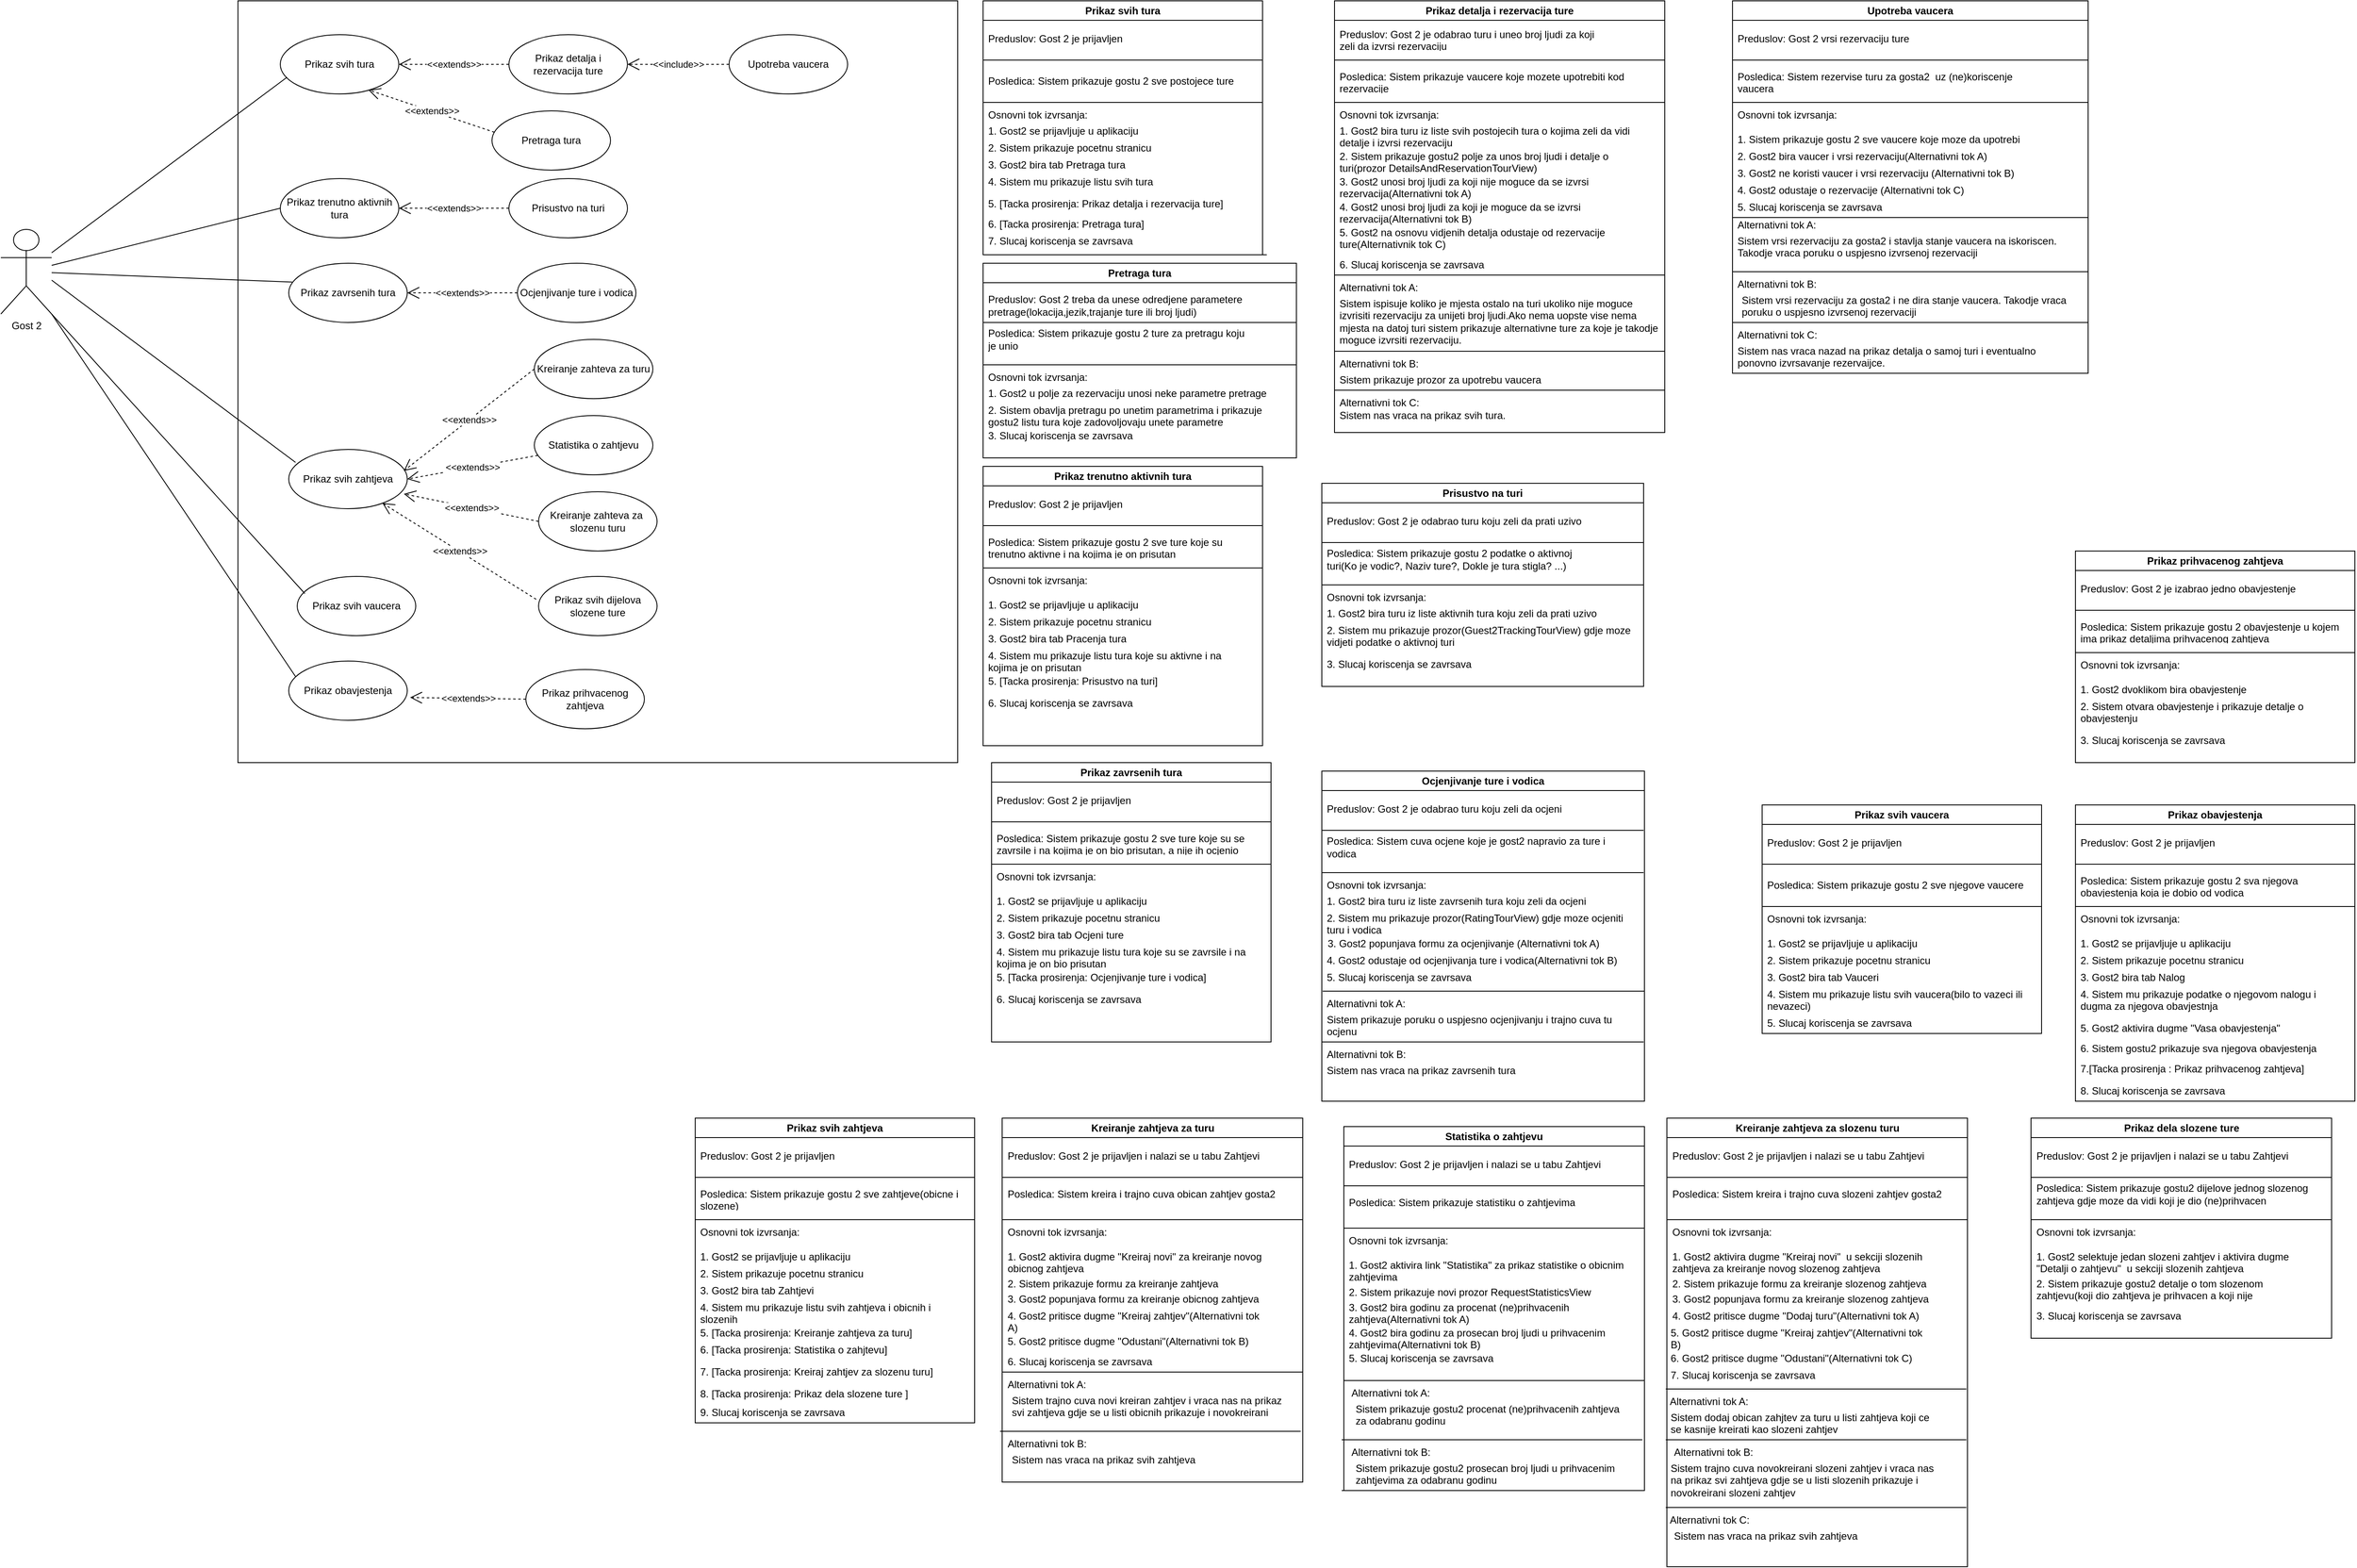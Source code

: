 <mxfile version="21.3.8" type="device">
  <diagram name="Page-1" id="xyA26z7PXGH8B0JkVWCE">
    <mxGraphModel dx="1687" dy="872" grid="1" gridSize="10" guides="1" tooltips="1" connect="1" arrows="1" fold="1" page="1" pageScale="1" pageWidth="3300" pageHeight="4681" math="0" shadow="0">
      <root>
        <mxCell id="0" />
        <mxCell id="1" parent="0" />
        <mxCell id="VtIDwdUe5Uc5AGWYI4rm-2" value="Gost 2" style="shape=umlActor;verticalLabelPosition=bottom;verticalAlign=top;html=1;" parent="1" vertex="1">
          <mxGeometry x="190" y="290" width="60" height="100" as="geometry" />
        </mxCell>
        <mxCell id="VtIDwdUe5Uc5AGWYI4rm-6" value="" style="rounded=0;whiteSpace=wrap;html=1;" parent="1" vertex="1">
          <mxGeometry x="470" y="20" width="850" height="900" as="geometry" />
        </mxCell>
        <mxCell id="VtIDwdUe5Uc5AGWYI4rm-7" value="Prikaz svih tura" style="ellipse;whiteSpace=wrap;html=1;" parent="1" vertex="1">
          <mxGeometry x="520" y="60" width="140" height="70" as="geometry" />
        </mxCell>
        <mxCell id="VtIDwdUe5Uc5AGWYI4rm-8" value="&amp;lt;&amp;lt;extends&amp;gt;&amp;gt;" style="endArrow=open;endSize=12;dashed=1;html=1;rounded=0;exitX=0;exitY=0.5;exitDx=0;exitDy=0;entryX=1;entryY=0.5;entryDx=0;entryDy=0;" parent="1" source="VtIDwdUe5Uc5AGWYI4rm-9" target="VtIDwdUe5Uc5AGWYI4rm-7" edge="1">
          <mxGeometry width="160" relative="1" as="geometry">
            <mxPoint x="740" y="130" as="sourcePoint" />
            <mxPoint x="660" y="110" as="targetPoint" />
          </mxGeometry>
        </mxCell>
        <mxCell id="VtIDwdUe5Uc5AGWYI4rm-9" value="Prikaz detalja i rezervacija ture" style="ellipse;whiteSpace=wrap;html=1;" parent="1" vertex="1">
          <mxGeometry x="790" y="60" width="140" height="70" as="geometry" />
        </mxCell>
        <mxCell id="VtIDwdUe5Uc5AGWYI4rm-10" value="Upotreba vaucera" style="ellipse;whiteSpace=wrap;html=1;" parent="1" vertex="1">
          <mxGeometry x="1050" y="60" width="140" height="70" as="geometry" />
        </mxCell>
        <mxCell id="VtIDwdUe5Uc5AGWYI4rm-11" value="Pretraga tura" style="ellipse;whiteSpace=wrap;html=1;" parent="1" vertex="1">
          <mxGeometry x="770" y="150" width="140" height="70" as="geometry" />
        </mxCell>
        <mxCell id="VtIDwdUe5Uc5AGWYI4rm-12" value="Ocjenjivanje ture i vodica" style="ellipse;whiteSpace=wrap;html=1;" parent="1" vertex="1">
          <mxGeometry x="800" y="330" width="140" height="70" as="geometry" />
        </mxCell>
        <mxCell id="VtIDwdUe5Uc5AGWYI4rm-13" value="Kreiranje zahteva za turu" style="ellipse;whiteSpace=wrap;html=1;" parent="1" vertex="1">
          <mxGeometry x="820" y="420" width="140" height="70" as="geometry" />
        </mxCell>
        <mxCell id="VtIDwdUe5Uc5AGWYI4rm-14" value="Prikaz svih zahtjeva" style="ellipse;whiteSpace=wrap;html=1;" parent="1" vertex="1">
          <mxGeometry x="530" y="550" width="140" height="70" as="geometry" />
        </mxCell>
        <mxCell id="VtIDwdUe5Uc5AGWYI4rm-15" value="Statistika o zahtjevu" style="ellipse;whiteSpace=wrap;html=1;" parent="1" vertex="1">
          <mxGeometry x="820" y="510" width="140" height="70" as="geometry" />
        </mxCell>
        <mxCell id="VtIDwdUe5Uc5AGWYI4rm-16" value="&amp;lt;&amp;lt;include&amp;gt;&amp;gt;" style="endArrow=open;endSize=12;dashed=1;html=1;rounded=0;exitX=0;exitY=0.5;exitDx=0;exitDy=0;entryX=1;entryY=0.5;entryDx=0;entryDy=0;" parent="1" source="VtIDwdUe5Uc5AGWYI4rm-10" target="VtIDwdUe5Uc5AGWYI4rm-9" edge="1">
          <mxGeometry width="160" relative="1" as="geometry">
            <mxPoint x="1080" y="160" as="sourcePoint" />
            <mxPoint x="900" y="160" as="targetPoint" />
          </mxGeometry>
        </mxCell>
        <mxCell id="VtIDwdUe5Uc5AGWYI4rm-17" value="Prikaz trenutno aktivnih tura" style="ellipse;whiteSpace=wrap;html=1;" parent="1" vertex="1">
          <mxGeometry x="520" y="230" width="140" height="70" as="geometry" />
        </mxCell>
        <mxCell id="VtIDwdUe5Uc5AGWYI4rm-18" value="&amp;lt;&amp;lt;extends&amp;gt;&amp;gt;" style="endArrow=open;endSize=12;dashed=1;html=1;rounded=0;exitX=0;exitY=0.5;exitDx=0;exitDy=0;entryX=1;entryY=0.5;entryDx=0;entryDy=0;" parent="1" source="VtIDwdUe5Uc5AGWYI4rm-19" target="VtIDwdUe5Uc5AGWYI4rm-17" edge="1">
          <mxGeometry width="160" relative="1" as="geometry">
            <mxPoint x="820" y="297.5" as="sourcePoint" />
            <mxPoint x="670" y="292.5" as="targetPoint" />
          </mxGeometry>
        </mxCell>
        <mxCell id="VtIDwdUe5Uc5AGWYI4rm-19" value="Prisustvo na turi" style="ellipse;whiteSpace=wrap;html=1;" parent="1" vertex="1">
          <mxGeometry x="790" y="230" width="140" height="70" as="geometry" />
        </mxCell>
        <mxCell id="VtIDwdUe5Uc5AGWYI4rm-20" value="Prikaz zavrsenih tura" style="ellipse;whiteSpace=wrap;html=1;" parent="1" vertex="1">
          <mxGeometry x="530" y="330" width="140" height="70" as="geometry" />
        </mxCell>
        <mxCell id="VtIDwdUe5Uc5AGWYI4rm-21" value="&amp;lt;&amp;lt;extends&amp;gt;&amp;gt;" style="endArrow=open;endSize=12;dashed=1;html=1;rounded=0;exitX=0;exitY=0.5;exitDx=0;exitDy=0;entryX=1;entryY=0.5;entryDx=0;entryDy=0;" parent="1" source="VtIDwdUe5Uc5AGWYI4rm-12" target="VtIDwdUe5Uc5AGWYI4rm-20" edge="1">
          <mxGeometry width="160" relative="1" as="geometry">
            <mxPoint x="850" y="370" as="sourcePoint" />
            <mxPoint x="670" y="370" as="targetPoint" />
          </mxGeometry>
        </mxCell>
        <mxCell id="VtIDwdUe5Uc5AGWYI4rm-22" value="&amp;lt;&amp;lt;extends&amp;gt;&amp;gt;" style="endArrow=open;endSize=12;dashed=1;html=1;rounded=0;entryX=1;entryY=0.5;entryDx=0;entryDy=0;" parent="1" source="VtIDwdUe5Uc5AGWYI4rm-15" target="VtIDwdUe5Uc5AGWYI4rm-14" edge="1">
          <mxGeometry width="160" relative="1" as="geometry">
            <mxPoint x="850" y="405" as="sourcePoint" />
            <mxPoint x="670" y="395" as="targetPoint" />
          </mxGeometry>
        </mxCell>
        <mxCell id="VtIDwdUe5Uc5AGWYI4rm-23" value="Kreiranje zahteva za&amp;nbsp;&lt;br&gt;slozenu turu" style="ellipse;whiteSpace=wrap;html=1;" parent="1" vertex="1">
          <mxGeometry x="825" y="600" width="140" height="70" as="geometry" />
        </mxCell>
        <mxCell id="VtIDwdUe5Uc5AGWYI4rm-25" value="Prikaz svih dijelova slozene ture" style="ellipse;whiteSpace=wrap;html=1;" parent="1" vertex="1">
          <mxGeometry x="825" y="700" width="140" height="70" as="geometry" />
        </mxCell>
        <mxCell id="VtIDwdUe5Uc5AGWYI4rm-26" value="&amp;lt;&amp;lt;extends&amp;gt;&amp;gt;" style="endArrow=open;endSize=12;dashed=1;html=1;rounded=0;entryX=0.79;entryY=0.906;entryDx=0;entryDy=0;exitX=-0.02;exitY=0.387;exitDx=0;exitDy=0;exitPerimeter=0;entryPerimeter=0;" parent="1" source="VtIDwdUe5Uc5AGWYI4rm-25" target="VtIDwdUe5Uc5AGWYI4rm-14" edge="1">
          <mxGeometry width="160" relative="1" as="geometry">
            <mxPoint x="835" y="680" as="sourcePoint" />
            <mxPoint x="680" y="725" as="targetPoint" />
          </mxGeometry>
        </mxCell>
        <mxCell id="VtIDwdUe5Uc5AGWYI4rm-27" value="Prikaz svih vaucera" style="ellipse;whiteSpace=wrap;html=1;" parent="1" vertex="1">
          <mxGeometry x="540" y="700" width="140" height="70" as="geometry" />
        </mxCell>
        <mxCell id="VtIDwdUe5Uc5AGWYI4rm-28" value="" style="endArrow=none;html=1;rounded=0;entryX=0.057;entryY=0.718;entryDx=0;entryDy=0;entryPerimeter=0;" parent="1" source="VtIDwdUe5Uc5AGWYI4rm-2" target="VtIDwdUe5Uc5AGWYI4rm-7" edge="1">
          <mxGeometry width="50" height="50" relative="1" as="geometry">
            <mxPoint x="370" y="310" as="sourcePoint" />
            <mxPoint x="420" y="260" as="targetPoint" />
          </mxGeometry>
        </mxCell>
        <mxCell id="VtIDwdUe5Uc5AGWYI4rm-31" value="" style="endArrow=none;html=1;rounded=0;entryX=0;entryY=0.5;entryDx=0;entryDy=0;" parent="1" source="VtIDwdUe5Uc5AGWYI4rm-2" target="VtIDwdUe5Uc5AGWYI4rm-17" edge="1">
          <mxGeometry width="50" height="50" relative="1" as="geometry">
            <mxPoint x="270" y="339" as="sourcePoint" />
            <mxPoint x="548" y="140" as="targetPoint" />
          </mxGeometry>
        </mxCell>
        <mxCell id="VtIDwdUe5Uc5AGWYI4rm-32" value="&amp;lt;&amp;lt;extends&amp;gt;&amp;gt;" style="endArrow=open;endSize=12;dashed=1;html=1;rounded=0;exitX=0.021;exitY=0.361;exitDx=0;exitDy=0;entryX=0.743;entryY=0.932;entryDx=0;entryDy=0;entryPerimeter=0;exitPerimeter=0;" parent="1" source="VtIDwdUe5Uc5AGWYI4rm-11" target="VtIDwdUe5Uc5AGWYI4rm-7" edge="1">
          <mxGeometry width="160" relative="1" as="geometry">
            <mxPoint x="790" y="125" as="sourcePoint" />
            <mxPoint x="670" y="120" as="targetPoint" />
          </mxGeometry>
        </mxCell>
        <mxCell id="VtIDwdUe5Uc5AGWYI4rm-33" value="" style="endArrow=none;html=1;rounded=0;entryX=0.029;entryY=0.318;entryDx=0;entryDy=0;entryPerimeter=0;" parent="1" source="VtIDwdUe5Uc5AGWYI4rm-2" target="VtIDwdUe5Uc5AGWYI4rm-20" edge="1">
          <mxGeometry width="50" height="50" relative="1" as="geometry">
            <mxPoint x="780" y="420" as="sourcePoint" />
            <mxPoint x="830" y="370" as="targetPoint" />
          </mxGeometry>
        </mxCell>
        <mxCell id="VtIDwdUe5Uc5AGWYI4rm-35" value="" style="endArrow=none;html=1;rounded=0;entryX=0.057;entryY=0.218;entryDx=0;entryDy=0;entryPerimeter=0;" parent="1" target="VtIDwdUe5Uc5AGWYI4rm-14" edge="1">
          <mxGeometry width="50" height="50" relative="1" as="geometry">
            <mxPoint x="250" y="350" as="sourcePoint" />
            <mxPoint x="830" y="370" as="targetPoint" />
          </mxGeometry>
        </mxCell>
        <mxCell id="VtIDwdUe5Uc5AGWYI4rm-38" value="" style="endArrow=none;html=1;rounded=0;entryX=0.064;entryY=0.289;entryDx=0;entryDy=0;entryPerimeter=0;exitX=1;exitY=1;exitDx=0;exitDy=0;exitPerimeter=0;" parent="1" source="VtIDwdUe5Uc5AGWYI4rm-2" target="VtIDwdUe5Uc5AGWYI4rm-27" edge="1">
          <mxGeometry width="50" height="50" relative="1" as="geometry">
            <mxPoint x="780" y="670" as="sourcePoint" />
            <mxPoint x="830" y="620" as="targetPoint" />
          </mxGeometry>
        </mxCell>
        <mxCell id="32xqSgNh9X-ksn6WSLf4-30" value="Prikaz svih tura" style="swimlane;whiteSpace=wrap;html=1;" parent="1" vertex="1">
          <mxGeometry x="1350" y="20" width="330" height="300" as="geometry">
            <mxRectangle x="1080" y="1040" width="130" height="30" as="alternateBounds" />
          </mxGeometry>
        </mxCell>
        <mxCell id="32xqSgNh9X-ksn6WSLf4-38" value="Preduslov: Gost 2 je prijavljen" style="text;strokeColor=none;fillColor=none;align=left;verticalAlign=middle;spacingLeft=4;spacingRight=4;overflow=hidden;points=[[0,0.5],[1,0.5]];portConstraint=eastwest;rotatable=0;whiteSpace=wrap;html=1;" parent="32xqSgNh9X-ksn6WSLf4-30" vertex="1">
          <mxGeometry y="30" width="320" height="30" as="geometry" />
        </mxCell>
        <mxCell id="32xqSgNh9X-ksn6WSLf4-39" value="Posledica: Sistem prikazuje gostu 2 sve postojece ture" style="text;strokeColor=none;fillColor=none;align=left;verticalAlign=middle;spacingLeft=4;spacingRight=4;overflow=hidden;points=[[0,0.5],[1,0.5]];portConstraint=eastwest;rotatable=0;whiteSpace=wrap;html=1;" parent="32xqSgNh9X-ksn6WSLf4-30" vertex="1">
          <mxGeometry y="80" width="320" height="30" as="geometry" />
        </mxCell>
        <mxCell id="32xqSgNh9X-ksn6WSLf4-41" value="Osnovni tok izvrsanja:" style="text;strokeColor=none;fillColor=none;align=left;verticalAlign=middle;spacingLeft=4;spacingRight=4;overflow=hidden;points=[[0,0.5],[1,0.5]];portConstraint=eastwest;rotatable=0;whiteSpace=wrap;html=1;" parent="32xqSgNh9X-ksn6WSLf4-30" vertex="1">
          <mxGeometry y="120" width="130" height="30" as="geometry" />
        </mxCell>
        <mxCell id="32xqSgNh9X-ksn6WSLf4-63" value="1. Gost2 se prijavljuje u aplikaciju" style="text;strokeColor=none;fillColor=none;align=left;verticalAlign=top;spacingLeft=4;spacingRight=4;overflow=hidden;rotatable=0;points=[[0,0.5],[1,0.5]];portConstraint=eastwest;whiteSpace=wrap;html=1;" parent="32xqSgNh9X-ksn6WSLf4-30" vertex="1">
          <mxGeometry y="140" width="320" height="26" as="geometry" />
        </mxCell>
        <mxCell id="32xqSgNh9X-ksn6WSLf4-64" value="2. Sistem prikazuje pocetnu stranicu" style="text;strokeColor=none;fillColor=none;align=left;verticalAlign=top;spacingLeft=4;spacingRight=4;overflow=hidden;rotatable=0;points=[[0,0.5],[1,0.5]];portConstraint=eastwest;whiteSpace=wrap;html=1;" parent="32xqSgNh9X-ksn6WSLf4-30" vertex="1">
          <mxGeometry y="160" width="320" height="26" as="geometry" />
        </mxCell>
        <mxCell id="32xqSgNh9X-ksn6WSLf4-65" value="3. Gost2 bira tab Pretraga tura" style="text;strokeColor=none;fillColor=none;align=left;verticalAlign=top;spacingLeft=4;spacingRight=4;overflow=hidden;rotatable=0;points=[[0,0.5],[1,0.5]];portConstraint=eastwest;whiteSpace=wrap;html=1;" parent="32xqSgNh9X-ksn6WSLf4-30" vertex="1">
          <mxGeometry y="180" width="320" height="26" as="geometry" />
        </mxCell>
        <mxCell id="32xqSgNh9X-ksn6WSLf4-66" value="4. Sistem mu prikazuje listu svih tura" style="text;strokeColor=none;fillColor=none;align=left;verticalAlign=top;spacingLeft=4;spacingRight=4;overflow=hidden;rotatable=0;points=[[0,0.5],[1,0.5]];portConstraint=eastwest;whiteSpace=wrap;html=1;" parent="32xqSgNh9X-ksn6WSLf4-30" vertex="1">
          <mxGeometry y="200" width="320" height="26" as="geometry" />
        </mxCell>
        <mxCell id="32xqSgNh9X-ksn6WSLf4-123" value="5. [Tacka prosirenja: Prikaz detalja i rezervacija ture]" style="text;strokeColor=none;fillColor=none;align=left;verticalAlign=top;spacingLeft=4;spacingRight=4;overflow=hidden;rotatable=0;points=[[0,0.5],[1,0.5]];portConstraint=eastwest;whiteSpace=wrap;html=1;" parent="32xqSgNh9X-ksn6WSLf4-30" vertex="1">
          <mxGeometry y="226" width="320" height="26" as="geometry" />
        </mxCell>
        <mxCell id="32xqSgNh9X-ksn6WSLf4-37" value="" style="endArrow=none;html=1;rounded=0;" parent="32xqSgNh9X-ksn6WSLf4-30" edge="1">
          <mxGeometry width="50" height="50" relative="1" as="geometry">
            <mxPoint y="300" as="sourcePoint" />
            <mxPoint x="335" y="300" as="targetPoint" />
          </mxGeometry>
        </mxCell>
        <mxCell id="32xqSgNh9X-ksn6WSLf4-124" value="6. [Tacka prosirenja: Pretraga tura]" style="text;strokeColor=none;fillColor=none;align=left;verticalAlign=top;spacingLeft=4;spacingRight=4;overflow=hidden;rotatable=0;points=[[0,0.5],[1,0.5]];portConstraint=eastwest;whiteSpace=wrap;html=1;" parent="32xqSgNh9X-ksn6WSLf4-30" vertex="1">
          <mxGeometry y="250" width="320" height="26" as="geometry" />
        </mxCell>
        <mxCell id="JkuANRisChPASVUHw6Iv-1" value="7. Slucaj koriscenja se zavrsava" style="text;strokeColor=none;fillColor=none;align=left;verticalAlign=top;spacingLeft=4;spacingRight=4;overflow=hidden;rotatable=0;points=[[0,0.5],[1,0.5]];portConstraint=eastwest;whiteSpace=wrap;html=1;" vertex="1" parent="32xqSgNh9X-ksn6WSLf4-30">
          <mxGeometry y="270" width="320" height="26" as="geometry" />
        </mxCell>
        <mxCell id="32xqSgNh9X-ksn6WSLf4-35" value="" style="endArrow=none;html=1;rounded=0;" parent="1" edge="1">
          <mxGeometry width="50" height="50" relative="1" as="geometry">
            <mxPoint x="1350" y="90" as="sourcePoint" />
            <mxPoint x="1680" y="90" as="targetPoint" />
          </mxGeometry>
        </mxCell>
        <mxCell id="32xqSgNh9X-ksn6WSLf4-36" value="" style="endArrow=none;html=1;rounded=0;" parent="1" edge="1">
          <mxGeometry width="50" height="50" relative="1" as="geometry">
            <mxPoint x="1350" y="140" as="sourcePoint" />
            <mxPoint x="1680" y="140" as="targetPoint" />
          </mxGeometry>
        </mxCell>
        <mxCell id="32xqSgNh9X-ksn6WSLf4-55" value="Prikaz detalja i rezervacija ture" style="swimlane;whiteSpace=wrap;html=1;" parent="1" vertex="1">
          <mxGeometry x="1765" y="20" width="390" height="510" as="geometry">
            <mxRectangle x="1080" y="1040" width="130" height="30" as="alternateBounds" />
          </mxGeometry>
        </mxCell>
        <mxCell id="32xqSgNh9X-ksn6WSLf4-56" value="Preduslov: Gost 2 je odabrao turu i uneo broj ljudi za koji zeli da izvrsi rezervaciju" style="text;strokeColor=none;fillColor=none;align=left;verticalAlign=middle;spacingLeft=4;spacingRight=4;overflow=hidden;points=[[0,0.5],[1,0.5]];portConstraint=eastwest;rotatable=0;whiteSpace=wrap;html=1;" parent="32xqSgNh9X-ksn6WSLf4-55" vertex="1">
          <mxGeometry y="30" width="320" height="30" as="geometry" />
        </mxCell>
        <mxCell id="32xqSgNh9X-ksn6WSLf4-57" value="Posledica: Sistem prikazuje vaucere koje mozete upotrebiti kod rezervacije" style="text;strokeColor=none;fillColor=none;align=left;verticalAlign=middle;spacingLeft=4;spacingRight=4;overflow=hidden;points=[[0,0.5],[1,0.5]];portConstraint=eastwest;rotatable=0;whiteSpace=wrap;html=1;" parent="32xqSgNh9X-ksn6WSLf4-55" vertex="1">
          <mxGeometry y="80" width="370" height="30" as="geometry" />
        </mxCell>
        <mxCell id="32xqSgNh9X-ksn6WSLf4-58" value="Osnovni tok izvrsanja:" style="text;strokeColor=none;fillColor=none;align=left;verticalAlign=middle;spacingLeft=4;spacingRight=4;overflow=hidden;points=[[0,0.5],[1,0.5]];portConstraint=eastwest;rotatable=0;whiteSpace=wrap;html=1;" parent="32xqSgNh9X-ksn6WSLf4-55" vertex="1">
          <mxGeometry y="120" width="130" height="30" as="geometry" />
        </mxCell>
        <mxCell id="32xqSgNh9X-ksn6WSLf4-62" value="1. Gost2 bira turu iz liste svih postojecih tura o kojima zeli da vidi detalje i izvrsi rezervaciju" style="text;strokeColor=none;fillColor=none;align=left;verticalAlign=top;spacingLeft=4;spacingRight=4;overflow=hidden;rotatable=0;points=[[0,0.5],[1,0.5]];portConstraint=eastwest;whiteSpace=wrap;html=1;" parent="32xqSgNh9X-ksn6WSLf4-55" vertex="1">
          <mxGeometry y="140" width="380" height="40" as="geometry" />
        </mxCell>
        <mxCell id="32xqSgNh9X-ksn6WSLf4-67" value="2. Sistem prikazuje gostu2 polje za unos broj ljudi i detalje o turi(prozor DetailsAndReservationTourView)" style="text;strokeColor=none;fillColor=none;align=left;verticalAlign=top;spacingLeft=4;spacingRight=4;overflow=hidden;rotatable=0;points=[[0,0.5],[1,0.5]];portConstraint=eastwest;whiteSpace=wrap;html=1;" parent="32xqSgNh9X-ksn6WSLf4-55" vertex="1">
          <mxGeometry y="170" width="380" height="40" as="geometry" />
        </mxCell>
        <mxCell id="32xqSgNh9X-ksn6WSLf4-68" value="3. Gost2 unosi broj ljudi za koji nije moguce da se izvrsi rezervacija(Alternativni tok A)" style="text;strokeColor=none;fillColor=none;align=left;verticalAlign=top;spacingLeft=4;spacingRight=4;overflow=hidden;rotatable=0;points=[[0,0.5],[1,0.5]];portConstraint=eastwest;whiteSpace=wrap;html=1;" parent="32xqSgNh9X-ksn6WSLf4-55" vertex="1">
          <mxGeometry y="200" width="370" height="40" as="geometry" />
        </mxCell>
        <mxCell id="32xqSgNh9X-ksn6WSLf4-69" value="5. Gost2 na osnovu vidjenih detalja odustaje od rezervacije ture(Alternativnik tok C)" style="text;strokeColor=none;fillColor=none;align=left;verticalAlign=top;spacingLeft=4;spacingRight=4;overflow=hidden;rotatable=0;points=[[0,0.5],[1,0.5]];portConstraint=eastwest;whiteSpace=wrap;html=1;" parent="32xqSgNh9X-ksn6WSLf4-55" vertex="1">
          <mxGeometry y="260" width="380" height="40" as="geometry" />
        </mxCell>
        <mxCell id="32xqSgNh9X-ksn6WSLf4-101" value="Alternativni tok A:" style="text;strokeColor=none;fillColor=none;align=left;verticalAlign=middle;spacingLeft=4;spacingRight=4;overflow=hidden;points=[[0,0.5],[1,0.5]];portConstraint=eastwest;rotatable=0;whiteSpace=wrap;html=1;" parent="32xqSgNh9X-ksn6WSLf4-55" vertex="1">
          <mxGeometry y="324" width="130" height="30" as="geometry" />
        </mxCell>
        <mxCell id="32xqSgNh9X-ksn6WSLf4-102" value="Sistem ispisuje koliko je mjesta ostalo na turi ukoliko nije moguce izvrisiti rezervaciju za unijeti broj ljudi.Ako nema uopste vise nema mjesta na datoj turi sistem prikazuje alternativne ture za koje je takodje moguce izvrsiti rezervaciju.&lt;span id=&quot;docs-internal-guid-6969003b-7fff-105f-7879-e54818bc257e&quot;&gt;&lt;/span&gt;" style="text;strokeColor=none;fillColor=none;align=left;verticalAlign=top;spacingLeft=4;spacingRight=4;overflow=hidden;rotatable=0;points=[[0,0.5],[1,0.5]];portConstraint=eastwest;whiteSpace=wrap;html=1;" parent="32xqSgNh9X-ksn6WSLf4-55" vertex="1">
          <mxGeometry y="344" width="390" height="70" as="geometry" />
        </mxCell>
        <mxCell id="32xqSgNh9X-ksn6WSLf4-106" value="" style="endArrow=none;html=1;rounded=0;" parent="32xqSgNh9X-ksn6WSLf4-55" edge="1">
          <mxGeometry width="50" height="50" relative="1" as="geometry">
            <mxPoint y="460" as="sourcePoint" />
            <mxPoint x="390" y="460" as="targetPoint" />
          </mxGeometry>
        </mxCell>
        <mxCell id="32xqSgNh9X-ksn6WSLf4-105" value="4. Gost2 unosi broj ljudi za koji je moguce da se izvrsi rezervacija(Alternativni tok B)" style="text;strokeColor=none;fillColor=none;align=left;verticalAlign=top;spacingLeft=4;spacingRight=4;overflow=hidden;rotatable=0;points=[[0,0.5],[1,0.5]];portConstraint=eastwest;whiteSpace=wrap;html=1;" parent="32xqSgNh9X-ksn6WSLf4-55" vertex="1">
          <mxGeometry y="230" width="370" height="40" as="geometry" />
        </mxCell>
        <mxCell id="32xqSgNh9X-ksn6WSLf4-104" value="" style="endArrow=none;html=1;rounded=0;" parent="32xqSgNh9X-ksn6WSLf4-55" edge="1">
          <mxGeometry width="50" height="50" relative="1" as="geometry">
            <mxPoint y="414" as="sourcePoint" />
            <mxPoint x="390" y="414" as="targetPoint" />
          </mxGeometry>
        </mxCell>
        <mxCell id="32xqSgNh9X-ksn6WSLf4-108" value="Alternativni tok B:" style="text;strokeColor=none;fillColor=none;align=left;verticalAlign=middle;spacingLeft=4;spacingRight=4;overflow=hidden;points=[[0,0.5],[1,0.5]];portConstraint=eastwest;rotatable=0;whiteSpace=wrap;html=1;" parent="32xqSgNh9X-ksn6WSLf4-55" vertex="1">
          <mxGeometry y="414" width="130" height="30" as="geometry" />
        </mxCell>
        <mxCell id="32xqSgNh9X-ksn6WSLf4-109" value="Sistem prikazuje prozor za upotrebu vaucera" style="text;strokeColor=none;fillColor=none;align=left;verticalAlign=top;spacingLeft=4;spacingRight=4;overflow=hidden;rotatable=0;points=[[0,0.5],[1,0.5]];portConstraint=eastwest;whiteSpace=wrap;html=1;" parent="32xqSgNh9X-ksn6WSLf4-55" vertex="1">
          <mxGeometry y="434" width="320" height="26" as="geometry" />
        </mxCell>
        <mxCell id="32xqSgNh9X-ksn6WSLf4-110" value="Alternativni tok C:" style="text;strokeColor=none;fillColor=none;align=left;verticalAlign=middle;spacingLeft=4;spacingRight=4;overflow=hidden;points=[[0,0.5],[1,0.5]];portConstraint=eastwest;rotatable=0;whiteSpace=wrap;html=1;" parent="32xqSgNh9X-ksn6WSLf4-55" vertex="1">
          <mxGeometry y="460" width="130" height="30" as="geometry" />
        </mxCell>
        <mxCell id="32xqSgNh9X-ksn6WSLf4-111" value="Sistem nas vraca na prikaz svih tura." style="text;strokeColor=none;fillColor=none;align=left;verticalAlign=top;spacingLeft=4;spacingRight=4;overflow=hidden;rotatable=0;points=[[0,0.5],[1,0.5]];portConstraint=eastwest;whiteSpace=wrap;html=1;" parent="32xqSgNh9X-ksn6WSLf4-55" vertex="1">
          <mxGeometry y="476" width="320" height="26" as="geometry" />
        </mxCell>
        <mxCell id="32xqSgNh9X-ksn6WSLf4-61" value="" style="endArrow=none;html=1;rounded=0;" parent="32xqSgNh9X-ksn6WSLf4-55" edge="1">
          <mxGeometry width="50" height="50" relative="1" as="geometry">
            <mxPoint y="324" as="sourcePoint" />
            <mxPoint x="390" y="324" as="targetPoint" />
          </mxGeometry>
        </mxCell>
        <mxCell id="JkuANRisChPASVUHw6Iv-4" value="6. Slucaj koriscenja se zavrsava" style="text;strokeColor=none;fillColor=none;align=left;verticalAlign=top;spacingLeft=4;spacingRight=4;overflow=hidden;rotatable=0;points=[[0,0.5],[1,0.5]];portConstraint=eastwest;whiteSpace=wrap;html=1;" vertex="1" parent="32xqSgNh9X-ksn6WSLf4-55">
          <mxGeometry y="298" width="320" height="26" as="geometry" />
        </mxCell>
        <mxCell id="32xqSgNh9X-ksn6WSLf4-59" value="" style="endArrow=none;html=1;rounded=0;" parent="1" edge="1">
          <mxGeometry width="50" height="50" relative="1" as="geometry">
            <mxPoint x="1765" y="90" as="sourcePoint" />
            <mxPoint x="2155" y="90" as="targetPoint" />
          </mxGeometry>
        </mxCell>
        <mxCell id="32xqSgNh9X-ksn6WSLf4-60" value="" style="endArrow=none;html=1;rounded=0;" parent="1" edge="1">
          <mxGeometry width="50" height="50" relative="1" as="geometry">
            <mxPoint x="1765" y="140" as="sourcePoint" />
            <mxPoint x="2155" y="140" as="targetPoint" />
          </mxGeometry>
        </mxCell>
        <mxCell id="32xqSgNh9X-ksn6WSLf4-70" value="Upotreba vaucera" style="swimlane;whiteSpace=wrap;html=1;" parent="1" vertex="1">
          <mxGeometry x="2235" y="20" width="420" height="440" as="geometry">
            <mxRectangle x="1080" y="1040" width="130" height="30" as="alternateBounds" />
          </mxGeometry>
        </mxCell>
        <mxCell id="32xqSgNh9X-ksn6WSLf4-71" value="Preduslov: Gost 2 vrsi rezervaciju ture" style="text;strokeColor=none;fillColor=none;align=left;verticalAlign=middle;spacingLeft=4;spacingRight=4;overflow=hidden;points=[[0,0.5],[1,0.5]];portConstraint=eastwest;rotatable=0;whiteSpace=wrap;html=1;" parent="32xqSgNh9X-ksn6WSLf4-70" vertex="1">
          <mxGeometry y="30" width="320" height="30" as="geometry" />
        </mxCell>
        <mxCell id="32xqSgNh9X-ksn6WSLf4-72" value="Posledica: Sistem rezervise turu za gosta2&amp;nbsp; uz (ne)koriscenje vaucera" style="text;strokeColor=none;fillColor=none;align=left;verticalAlign=middle;spacingLeft=4;spacingRight=4;overflow=hidden;points=[[0,0.5],[1,0.5]];portConstraint=eastwest;rotatable=0;whiteSpace=wrap;html=1;" parent="32xqSgNh9X-ksn6WSLf4-70" vertex="1">
          <mxGeometry y="80" width="380" height="30" as="geometry" />
        </mxCell>
        <mxCell id="32xqSgNh9X-ksn6WSLf4-73" value="Osnovni tok izvrsanja:" style="text;strokeColor=none;fillColor=none;align=left;verticalAlign=middle;spacingLeft=4;spacingRight=4;overflow=hidden;points=[[0,0.5],[1,0.5]];portConstraint=eastwest;rotatable=0;whiteSpace=wrap;html=1;" parent="32xqSgNh9X-ksn6WSLf4-70" vertex="1">
          <mxGeometry y="120" width="130" height="30" as="geometry" />
        </mxCell>
        <mxCell id="32xqSgNh9X-ksn6WSLf4-74" value="1. Sistem prikazuje gostu 2 sve vaucere koje moze da upotrebi&amp;nbsp;" style="text;strokeColor=none;fillColor=none;align=left;verticalAlign=top;spacingLeft=4;spacingRight=4;overflow=hidden;rotatable=0;points=[[0,0.5],[1,0.5]];portConstraint=eastwest;whiteSpace=wrap;html=1;" parent="32xqSgNh9X-ksn6WSLf4-70" vertex="1">
          <mxGeometry y="150" width="380" height="26" as="geometry" />
        </mxCell>
        <mxCell id="32xqSgNh9X-ksn6WSLf4-75" value="2. Gost2 bira vaucer i vrsi rezervaciju(Alternativni tok A)" style="text;strokeColor=none;fillColor=none;align=left;verticalAlign=top;spacingLeft=4;spacingRight=4;overflow=hidden;rotatable=0;points=[[0,0.5],[1,0.5]];portConstraint=eastwest;whiteSpace=wrap;html=1;" parent="32xqSgNh9X-ksn6WSLf4-70" vertex="1">
          <mxGeometry y="170" width="320" height="26" as="geometry" />
        </mxCell>
        <mxCell id="32xqSgNh9X-ksn6WSLf4-76" value="3. Gost2 ne koristi vaucer i vrsi rezervaciju (Alternativni tok B)" style="text;strokeColor=none;fillColor=none;align=left;verticalAlign=top;spacingLeft=4;spacingRight=4;overflow=hidden;rotatable=0;points=[[0,0.5],[1,0.5]];portConstraint=eastwest;whiteSpace=wrap;html=1;" parent="32xqSgNh9X-ksn6WSLf4-70" vertex="1">
          <mxGeometry y="190" width="370" height="26" as="geometry" />
        </mxCell>
        <mxCell id="32xqSgNh9X-ksn6WSLf4-77" value="4. Gost2 odustaje o rezervacije (Alternativni tok C)" style="text;strokeColor=none;fillColor=none;align=left;verticalAlign=top;spacingLeft=4;spacingRight=4;overflow=hidden;rotatable=0;points=[[0,0.5],[1,0.5]];portConstraint=eastwest;whiteSpace=wrap;html=1;" parent="32xqSgNh9X-ksn6WSLf4-70" vertex="1">
          <mxGeometry y="210" width="320" height="26" as="geometry" />
        </mxCell>
        <mxCell id="32xqSgNh9X-ksn6WSLf4-84" value="Sistem vrsi rezervaciju za gosta2 i stavlja stanje vaucera na iskoriscen. Takodje vraca poruku o uspjesno izvrsenoj rezervaciji" style="text;strokeColor=none;fillColor=none;align=left;verticalAlign=top;spacingLeft=4;spacingRight=4;overflow=hidden;rotatable=0;points=[[0,0.5],[1,0.5]];portConstraint=eastwest;whiteSpace=wrap;html=1;" parent="32xqSgNh9X-ksn6WSLf4-70" vertex="1">
          <mxGeometry y="270" width="410" height="40" as="geometry" />
        </mxCell>
        <mxCell id="32xqSgNh9X-ksn6WSLf4-85" value="Alternativni tok A:" style="text;strokeColor=none;fillColor=none;align=left;verticalAlign=middle;spacingLeft=4;spacingRight=4;overflow=hidden;points=[[0,0.5],[1,0.5]];portConstraint=eastwest;rotatable=0;whiteSpace=wrap;html=1;" parent="32xqSgNh9X-ksn6WSLf4-70" vertex="1">
          <mxGeometry y="250" width="130" height="30" as="geometry" />
        </mxCell>
        <mxCell id="32xqSgNh9X-ksn6WSLf4-86" value="Alternativni tok B:" style="text;strokeColor=none;fillColor=none;align=left;verticalAlign=middle;spacingLeft=4;spacingRight=4;overflow=hidden;points=[[0,0.5],[1,0.5]];portConstraint=eastwest;rotatable=0;whiteSpace=wrap;html=1;" parent="32xqSgNh9X-ksn6WSLf4-70" vertex="1">
          <mxGeometry y="320" width="130" height="30" as="geometry" />
        </mxCell>
        <mxCell id="32xqSgNh9X-ksn6WSLf4-98" value="Alternativni tok C:" style="text;strokeColor=none;fillColor=none;align=left;verticalAlign=middle;spacingLeft=4;spacingRight=4;overflow=hidden;points=[[0,0.5],[1,0.5]];portConstraint=eastwest;rotatable=0;whiteSpace=wrap;html=1;" parent="32xqSgNh9X-ksn6WSLf4-70" vertex="1">
          <mxGeometry y="380" width="130" height="30" as="geometry" />
        </mxCell>
        <mxCell id="32xqSgNh9X-ksn6WSLf4-99" value="Sistem vrsi rezervaciju za gosta2 i ne dira stanje vaucera. Takodje vraca poruku o uspjesno izvrsenoj rezervaciji" style="text;strokeColor=none;fillColor=none;align=left;verticalAlign=top;spacingLeft=4;spacingRight=4;overflow=hidden;rotatable=0;points=[[0,0.5],[1,0.5]];portConstraint=eastwest;whiteSpace=wrap;html=1;" parent="32xqSgNh9X-ksn6WSLf4-70" vertex="1">
          <mxGeometry x="5" y="340" width="410" height="40" as="geometry" />
        </mxCell>
        <mxCell id="32xqSgNh9X-ksn6WSLf4-100" value="Sistem nas vraca nazad na prikaz detalja o samoj turi i eventualno ponovno izvrsavanje rezervaijce.&amp;nbsp;" style="text;strokeColor=none;fillColor=none;align=left;verticalAlign=top;spacingLeft=4;spacingRight=4;overflow=hidden;rotatable=0;points=[[0,0.5],[1,0.5]];portConstraint=eastwest;whiteSpace=wrap;html=1;" parent="32xqSgNh9X-ksn6WSLf4-70" vertex="1">
          <mxGeometry y="400" width="410" height="40" as="geometry" />
        </mxCell>
        <mxCell id="JkuANRisChPASVUHw6Iv-5" value="5. Slucaj koriscenja se zavrsava" style="text;strokeColor=none;fillColor=none;align=left;verticalAlign=top;spacingLeft=4;spacingRight=4;overflow=hidden;rotatable=0;points=[[0,0.5],[1,0.5]];portConstraint=eastwest;whiteSpace=wrap;html=1;" vertex="1" parent="32xqSgNh9X-ksn6WSLf4-70">
          <mxGeometry y="230" width="320" height="26" as="geometry" />
        </mxCell>
        <mxCell id="32xqSgNh9X-ksn6WSLf4-80" value="" style="endArrow=none;html=1;rounded=0;" parent="32xqSgNh9X-ksn6WSLf4-70" edge="1">
          <mxGeometry width="50" height="50" relative="1" as="geometry">
            <mxPoint y="256" as="sourcePoint" />
            <mxPoint x="420" y="256" as="targetPoint" />
          </mxGeometry>
        </mxCell>
        <mxCell id="32xqSgNh9X-ksn6WSLf4-78" value="" style="endArrow=none;html=1;rounded=0;" parent="1" edge="1">
          <mxGeometry width="50" height="50" relative="1" as="geometry">
            <mxPoint x="2235" y="90" as="sourcePoint" />
            <mxPoint x="2655" y="90" as="targetPoint" />
          </mxGeometry>
        </mxCell>
        <mxCell id="32xqSgNh9X-ksn6WSLf4-79" value="" style="endArrow=none;html=1;rounded=0;" parent="1" edge="1">
          <mxGeometry width="50" height="50" relative="1" as="geometry">
            <mxPoint x="2235" y="140" as="sourcePoint" />
            <mxPoint x="2655" y="140" as="targetPoint" />
          </mxGeometry>
        </mxCell>
        <mxCell id="32xqSgNh9X-ksn6WSLf4-82" value="" style="endArrow=none;html=1;rounded=0;" parent="1" edge="1">
          <mxGeometry width="50" height="50" relative="1" as="geometry">
            <mxPoint x="2235" y="340" as="sourcePoint" />
            <mxPoint x="2655" y="340" as="targetPoint" />
          </mxGeometry>
        </mxCell>
        <mxCell id="32xqSgNh9X-ksn6WSLf4-83" value="" style="endArrow=none;html=1;rounded=0;" parent="1" edge="1">
          <mxGeometry width="50" height="50" relative="1" as="geometry">
            <mxPoint x="2235" y="400" as="sourcePoint" />
            <mxPoint x="2655" y="400" as="targetPoint" />
          </mxGeometry>
        </mxCell>
        <mxCell id="32xqSgNh9X-ksn6WSLf4-112" value="Pretraga tura" style="swimlane;whiteSpace=wrap;html=1;startSize=23;" parent="1" vertex="1">
          <mxGeometry x="1350" y="330" width="370" height="230" as="geometry">
            <mxRectangle x="1080" y="1040" width="130" height="30" as="alternateBounds" />
          </mxGeometry>
        </mxCell>
        <mxCell id="32xqSgNh9X-ksn6WSLf4-113" value="Preduslov: Gost 2 treba da unese odredjene parametere pretrage(lokacija,jezik,trajanje ture ili broj ljudi)" style="text;strokeColor=none;fillColor=none;align=left;verticalAlign=middle;spacingLeft=4;spacingRight=4;overflow=hidden;points=[[0,0.5],[1,0.5]];portConstraint=eastwest;rotatable=0;whiteSpace=wrap;html=1;" parent="32xqSgNh9X-ksn6WSLf4-112" vertex="1">
          <mxGeometry y="30" width="320" height="40" as="geometry" />
        </mxCell>
        <mxCell id="32xqSgNh9X-ksn6WSLf4-114" value="Posledica: Sistem prikazuje gostu 2 ture za pretragu koju je unio" style="text;strokeColor=none;fillColor=none;align=left;verticalAlign=middle;spacingLeft=4;spacingRight=4;overflow=hidden;points=[[0,0.5],[1,0.5]];portConstraint=eastwest;rotatable=0;whiteSpace=wrap;html=1;" parent="32xqSgNh9X-ksn6WSLf4-112" vertex="1">
          <mxGeometry y="70" width="320" height="40" as="geometry" />
        </mxCell>
        <mxCell id="32xqSgNh9X-ksn6WSLf4-115" value="Osnovni tok izvrsanja:" style="text;strokeColor=none;fillColor=none;align=left;verticalAlign=middle;spacingLeft=4;spacingRight=4;overflow=hidden;points=[[0,0.5],[1,0.5]];portConstraint=eastwest;rotatable=0;whiteSpace=wrap;html=1;" parent="32xqSgNh9X-ksn6WSLf4-112" vertex="1">
          <mxGeometry y="120" width="130" height="30" as="geometry" />
        </mxCell>
        <mxCell id="32xqSgNh9X-ksn6WSLf4-116" value="1. Gost2 u polje za rezervaciju unosi neke parametre pretrage" style="text;strokeColor=none;fillColor=none;align=left;verticalAlign=top;spacingLeft=4;spacingRight=4;overflow=hidden;rotatable=0;points=[[0,0.5],[1,0.5]];portConstraint=eastwest;whiteSpace=wrap;html=1;" parent="32xqSgNh9X-ksn6WSLf4-112" vertex="1">
          <mxGeometry y="140" width="360" height="26" as="geometry" />
        </mxCell>
        <mxCell id="32xqSgNh9X-ksn6WSLf4-117" value="2. Sistem obavlja pretragu po unetim parametrima i prikazuje gostu2 listu tura koje zadovoljovaju unete parametre&amp;nbsp;" style="text;strokeColor=none;fillColor=none;align=left;verticalAlign=top;spacingLeft=4;spacingRight=4;overflow=hidden;rotatable=0;points=[[0,0.5],[1,0.5]];portConstraint=eastwest;whiteSpace=wrap;html=1;" parent="32xqSgNh9X-ksn6WSLf4-112" vertex="1">
          <mxGeometry y="160" width="360" height="40" as="geometry" />
        </mxCell>
        <mxCell id="JkuANRisChPASVUHw6Iv-2" value="3. Slucaj koriscenja se zavrsava" style="text;strokeColor=none;fillColor=none;align=left;verticalAlign=top;spacingLeft=4;spacingRight=4;overflow=hidden;rotatable=0;points=[[0,0.5],[1,0.5]];portConstraint=eastwest;whiteSpace=wrap;html=1;" vertex="1" parent="32xqSgNh9X-ksn6WSLf4-112">
          <mxGeometry y="190" width="320" height="26" as="geometry" />
        </mxCell>
        <mxCell id="32xqSgNh9X-ksn6WSLf4-120" value="" style="endArrow=none;html=1;rounded=0;" parent="1" edge="1">
          <mxGeometry width="50" height="50" relative="1" as="geometry">
            <mxPoint x="1350" y="400" as="sourcePoint" />
            <mxPoint x="1720" y="400" as="targetPoint" />
          </mxGeometry>
        </mxCell>
        <mxCell id="32xqSgNh9X-ksn6WSLf4-121" value="" style="endArrow=none;html=1;rounded=0;" parent="1" edge="1">
          <mxGeometry width="50" height="50" relative="1" as="geometry">
            <mxPoint x="1350" y="450" as="sourcePoint" />
            <mxPoint x="1720" y="450" as="targetPoint" />
          </mxGeometry>
        </mxCell>
        <mxCell id="32xqSgNh9X-ksn6WSLf4-125" value="Prikaz trenutno aktivnih tura" style="swimlane;whiteSpace=wrap;html=1;" parent="1" vertex="1">
          <mxGeometry x="1350" y="570" width="330" height="330" as="geometry">
            <mxRectangle x="1080" y="1040" width="130" height="30" as="alternateBounds" />
          </mxGeometry>
        </mxCell>
        <mxCell id="32xqSgNh9X-ksn6WSLf4-126" value="Preduslov: Gost 2 je prijavljen" style="text;strokeColor=none;fillColor=none;align=left;verticalAlign=middle;spacingLeft=4;spacingRight=4;overflow=hidden;points=[[0,0.5],[1,0.5]];portConstraint=eastwest;rotatable=0;whiteSpace=wrap;html=1;" parent="32xqSgNh9X-ksn6WSLf4-125" vertex="1">
          <mxGeometry y="30" width="320" height="30" as="geometry" />
        </mxCell>
        <mxCell id="32xqSgNh9X-ksn6WSLf4-127" value="Posledica: Sistem prikazuje gostu 2 sve ture koje su trenutno aktivne i na kojima je on prisutan" style="text;strokeColor=none;fillColor=none;align=left;verticalAlign=middle;spacingLeft=4;spacingRight=4;overflow=hidden;points=[[0,0.5],[1,0.5]];portConstraint=eastwest;rotatable=0;whiteSpace=wrap;html=1;" parent="32xqSgNh9X-ksn6WSLf4-125" vertex="1">
          <mxGeometry y="80" width="320" height="30" as="geometry" />
        </mxCell>
        <mxCell id="32xqSgNh9X-ksn6WSLf4-128" value="Osnovni tok izvrsanja:" style="text;strokeColor=none;fillColor=none;align=left;verticalAlign=middle;spacingLeft=4;spacingRight=4;overflow=hidden;points=[[0,0.5],[1,0.5]];portConstraint=eastwest;rotatable=0;whiteSpace=wrap;html=1;" parent="32xqSgNh9X-ksn6WSLf4-125" vertex="1">
          <mxGeometry y="120" width="130" height="30" as="geometry" />
        </mxCell>
        <mxCell id="32xqSgNh9X-ksn6WSLf4-129" value="1. Gost2 se prijavljuje u aplikaciju" style="text;strokeColor=none;fillColor=none;align=left;verticalAlign=top;spacingLeft=4;spacingRight=4;overflow=hidden;rotatable=0;points=[[0,0.5],[1,0.5]];portConstraint=eastwest;whiteSpace=wrap;html=1;" parent="32xqSgNh9X-ksn6WSLf4-125" vertex="1">
          <mxGeometry y="150" width="320" height="26" as="geometry" />
        </mxCell>
        <mxCell id="32xqSgNh9X-ksn6WSLf4-130" value="2. Sistem prikazuje pocetnu stranicu" style="text;strokeColor=none;fillColor=none;align=left;verticalAlign=top;spacingLeft=4;spacingRight=4;overflow=hidden;rotatable=0;points=[[0,0.5],[1,0.5]];portConstraint=eastwest;whiteSpace=wrap;html=1;" parent="32xqSgNh9X-ksn6WSLf4-125" vertex="1">
          <mxGeometry y="170" width="320" height="26" as="geometry" />
        </mxCell>
        <mxCell id="32xqSgNh9X-ksn6WSLf4-131" value="3. Gost2 bira tab Pracenja tura" style="text;strokeColor=none;fillColor=none;align=left;verticalAlign=top;spacingLeft=4;spacingRight=4;overflow=hidden;rotatable=0;points=[[0,0.5],[1,0.5]];portConstraint=eastwest;whiteSpace=wrap;html=1;" parent="32xqSgNh9X-ksn6WSLf4-125" vertex="1">
          <mxGeometry y="190" width="320" height="26" as="geometry" />
        </mxCell>
        <mxCell id="32xqSgNh9X-ksn6WSLf4-132" value="4. Sistem mu prikazuje listu tura koje su aktivne i na kojima je on prisutan" style="text;strokeColor=none;fillColor=none;align=left;verticalAlign=top;spacingLeft=4;spacingRight=4;overflow=hidden;rotatable=0;points=[[0,0.5],[1,0.5]];portConstraint=eastwest;whiteSpace=wrap;html=1;" parent="32xqSgNh9X-ksn6WSLf4-125" vertex="1">
          <mxGeometry y="210" width="320" height="40" as="geometry" />
        </mxCell>
        <mxCell id="32xqSgNh9X-ksn6WSLf4-133" value="5. [Tacka prosirenja: Prisustvo na turi]" style="text;strokeColor=none;fillColor=none;align=left;verticalAlign=top;spacingLeft=4;spacingRight=4;overflow=hidden;rotatable=0;points=[[0,0.5],[1,0.5]];portConstraint=eastwest;whiteSpace=wrap;html=1;" parent="32xqSgNh9X-ksn6WSLf4-125" vertex="1">
          <mxGeometry y="240" width="320" height="26" as="geometry" />
        </mxCell>
        <mxCell id="JkuANRisChPASVUHw6Iv-7" value="6. Slucaj koriscenja se zavrsava" style="text;strokeColor=none;fillColor=none;align=left;verticalAlign=top;spacingLeft=4;spacingRight=4;overflow=hidden;rotatable=0;points=[[0,0.5],[1,0.5]];portConstraint=eastwest;whiteSpace=wrap;html=1;" vertex="1" parent="32xqSgNh9X-ksn6WSLf4-125">
          <mxGeometry y="266" width="320" height="26" as="geometry" />
        </mxCell>
        <mxCell id="32xqSgNh9X-ksn6WSLf4-136" value="" style="endArrow=none;html=1;rounded=0;" parent="1" edge="1">
          <mxGeometry width="50" height="50" relative="1" as="geometry">
            <mxPoint x="1350" y="640" as="sourcePoint" />
            <mxPoint x="1680" y="640" as="targetPoint" />
          </mxGeometry>
        </mxCell>
        <mxCell id="32xqSgNh9X-ksn6WSLf4-137" value="" style="endArrow=none;html=1;rounded=0;" parent="1" edge="1">
          <mxGeometry width="50" height="50" relative="1" as="geometry">
            <mxPoint x="1350" y="690" as="sourcePoint" />
            <mxPoint x="1680" y="690" as="targetPoint" />
          </mxGeometry>
        </mxCell>
        <mxCell id="32xqSgNh9X-ksn6WSLf4-138" value="Prisustvo na turi" style="swimlane;whiteSpace=wrap;html=1;startSize=23;" parent="1" vertex="1">
          <mxGeometry x="1750" y="590" width="380" height="240" as="geometry">
            <mxRectangle x="1080" y="1040" width="130" height="30" as="alternateBounds" />
          </mxGeometry>
        </mxCell>
        <mxCell id="32xqSgNh9X-ksn6WSLf4-140" value="Posledica: Sistem prikazuje gostu 2 podatke o aktivnoj turi(Ko je vodic?, Naziv ture?, Dokle je tura stigla? ...)" style="text;strokeColor=none;fillColor=none;align=left;verticalAlign=middle;spacingLeft=4;spacingRight=4;overflow=hidden;points=[[0,0.5],[1,0.5]];portConstraint=eastwest;rotatable=0;whiteSpace=wrap;html=1;" parent="32xqSgNh9X-ksn6WSLf4-138" vertex="1">
          <mxGeometry y="70" width="320" height="40" as="geometry" />
        </mxCell>
        <mxCell id="32xqSgNh9X-ksn6WSLf4-141" value="Osnovni tok izvrsanja:" style="text;strokeColor=none;fillColor=none;align=left;verticalAlign=middle;spacingLeft=4;spacingRight=4;overflow=hidden;points=[[0,0.5],[1,0.5]];portConstraint=eastwest;rotatable=0;whiteSpace=wrap;html=1;" parent="32xqSgNh9X-ksn6WSLf4-138" vertex="1">
          <mxGeometry y="120" width="130" height="30" as="geometry" />
        </mxCell>
        <mxCell id="32xqSgNh9X-ksn6WSLf4-147" value="Preduslov: Gost 2 je odabrao turu koju zeli da prati uzivo" style="text;strokeColor=none;fillColor=none;align=left;verticalAlign=middle;spacingLeft=4;spacingRight=4;overflow=hidden;points=[[0,0.5],[1,0.5]];portConstraint=eastwest;rotatable=0;whiteSpace=wrap;html=1;" parent="32xqSgNh9X-ksn6WSLf4-138" vertex="1">
          <mxGeometry y="30" width="320" height="30" as="geometry" />
        </mxCell>
        <mxCell id="32xqSgNh9X-ksn6WSLf4-148" value="1. Gost2 bira turu iz liste aktivnih tura koju zeli da prati uzivo" style="text;strokeColor=none;fillColor=none;align=left;verticalAlign=top;spacingLeft=4;spacingRight=4;overflow=hidden;rotatable=0;points=[[0,0.5],[1,0.5]];portConstraint=eastwest;whiteSpace=wrap;html=1;" parent="32xqSgNh9X-ksn6WSLf4-138" vertex="1">
          <mxGeometry y="140" width="380" height="30" as="geometry" />
        </mxCell>
        <mxCell id="32xqSgNh9X-ksn6WSLf4-149" value="2. Sistem mu prikazuje prozor(Guest2TrackingTourView) gdje moze vidjeti podatke o aktivnoj turi" style="text;strokeColor=none;fillColor=none;align=left;verticalAlign=top;spacingLeft=4;spacingRight=4;overflow=hidden;rotatable=0;points=[[0,0.5],[1,0.5]];portConstraint=eastwest;whiteSpace=wrap;html=1;" parent="32xqSgNh9X-ksn6WSLf4-138" vertex="1">
          <mxGeometry y="160" width="380" height="40" as="geometry" />
        </mxCell>
        <mxCell id="JkuANRisChPASVUHw6Iv-6" value="3. Slucaj koriscenja se zavrsava" style="text;strokeColor=none;fillColor=none;align=left;verticalAlign=top;spacingLeft=4;spacingRight=4;overflow=hidden;rotatable=0;points=[[0,0.5],[1,0.5]];portConstraint=eastwest;whiteSpace=wrap;html=1;" vertex="1" parent="32xqSgNh9X-ksn6WSLf4-138">
          <mxGeometry y="200" width="320" height="26" as="geometry" />
        </mxCell>
        <mxCell id="32xqSgNh9X-ksn6WSLf4-144" value="" style="endArrow=none;html=1;rounded=0;" parent="1" edge="1">
          <mxGeometry width="50" height="50" relative="1" as="geometry">
            <mxPoint x="1750" y="660" as="sourcePoint" />
            <mxPoint x="2130" y="660" as="targetPoint" />
          </mxGeometry>
        </mxCell>
        <mxCell id="32xqSgNh9X-ksn6WSLf4-145" value="" style="endArrow=none;html=1;rounded=0;" parent="1" edge="1">
          <mxGeometry width="50" height="50" relative="1" as="geometry">
            <mxPoint x="1750" y="710" as="sourcePoint" />
            <mxPoint x="2130" y="710" as="targetPoint" />
          </mxGeometry>
        </mxCell>
        <mxCell id="32xqSgNh9X-ksn6WSLf4-150" value="Prikaz zavrsenih tura" style="swimlane;whiteSpace=wrap;html=1;" parent="1" vertex="1">
          <mxGeometry x="1360" y="920" width="330" height="330" as="geometry">
            <mxRectangle x="1080" y="1040" width="130" height="30" as="alternateBounds" />
          </mxGeometry>
        </mxCell>
        <mxCell id="32xqSgNh9X-ksn6WSLf4-151" value="Preduslov: Gost 2 je prijavljen" style="text;strokeColor=none;fillColor=none;align=left;verticalAlign=middle;spacingLeft=4;spacingRight=4;overflow=hidden;points=[[0,0.5],[1,0.5]];portConstraint=eastwest;rotatable=0;whiteSpace=wrap;html=1;" parent="32xqSgNh9X-ksn6WSLf4-150" vertex="1">
          <mxGeometry y="30" width="320" height="30" as="geometry" />
        </mxCell>
        <mxCell id="32xqSgNh9X-ksn6WSLf4-152" value="Posledica: Sistem prikazuje gostu 2 sve ture koje su se zavrsile i na kojima je on bio prisutan, a nije ih ocjenio" style="text;strokeColor=none;fillColor=none;align=left;verticalAlign=middle;spacingLeft=4;spacingRight=4;overflow=hidden;points=[[0,0.5],[1,0.5]];portConstraint=eastwest;rotatable=0;whiteSpace=wrap;html=1;" parent="32xqSgNh9X-ksn6WSLf4-150" vertex="1">
          <mxGeometry y="80" width="320" height="30" as="geometry" />
        </mxCell>
        <mxCell id="32xqSgNh9X-ksn6WSLf4-153" value="Osnovni tok izvrsanja:" style="text;strokeColor=none;fillColor=none;align=left;verticalAlign=middle;spacingLeft=4;spacingRight=4;overflow=hidden;points=[[0,0.5],[1,0.5]];portConstraint=eastwest;rotatable=0;whiteSpace=wrap;html=1;" parent="32xqSgNh9X-ksn6WSLf4-150" vertex="1">
          <mxGeometry y="120" width="130" height="30" as="geometry" />
        </mxCell>
        <mxCell id="32xqSgNh9X-ksn6WSLf4-154" value="1. Gost2 se prijavljuje u aplikaciju" style="text;strokeColor=none;fillColor=none;align=left;verticalAlign=top;spacingLeft=4;spacingRight=4;overflow=hidden;rotatable=0;points=[[0,0.5],[1,0.5]];portConstraint=eastwest;whiteSpace=wrap;html=1;" parent="32xqSgNh9X-ksn6WSLf4-150" vertex="1">
          <mxGeometry y="150" width="320" height="26" as="geometry" />
        </mxCell>
        <mxCell id="32xqSgNh9X-ksn6WSLf4-155" value="2. Sistem prikazuje pocetnu stranicu" style="text;strokeColor=none;fillColor=none;align=left;verticalAlign=top;spacingLeft=4;spacingRight=4;overflow=hidden;rotatable=0;points=[[0,0.5],[1,0.5]];portConstraint=eastwest;whiteSpace=wrap;html=1;" parent="32xqSgNh9X-ksn6WSLf4-150" vertex="1">
          <mxGeometry y="170" width="320" height="26" as="geometry" />
        </mxCell>
        <mxCell id="32xqSgNh9X-ksn6WSLf4-156" value="3. Gost2 bira tab Ocjeni ture" style="text;strokeColor=none;fillColor=none;align=left;verticalAlign=top;spacingLeft=4;spacingRight=4;overflow=hidden;rotatable=0;points=[[0,0.5],[1,0.5]];portConstraint=eastwest;whiteSpace=wrap;html=1;" parent="32xqSgNh9X-ksn6WSLf4-150" vertex="1">
          <mxGeometry y="190" width="320" height="26" as="geometry" />
        </mxCell>
        <mxCell id="32xqSgNh9X-ksn6WSLf4-157" value="4. Sistem mu prikazuje listu tura koje su se zavrsile i na kojima je on bio prisutan" style="text;strokeColor=none;fillColor=none;align=left;verticalAlign=top;spacingLeft=4;spacingRight=4;overflow=hidden;rotatable=0;points=[[0,0.5],[1,0.5]];portConstraint=eastwest;whiteSpace=wrap;html=1;" parent="32xqSgNh9X-ksn6WSLf4-150" vertex="1">
          <mxGeometry y="210" width="320" height="40" as="geometry" />
        </mxCell>
        <mxCell id="32xqSgNh9X-ksn6WSLf4-158" value="5. [Tacka prosirenja: Ocjenjivanje ture i vodica]" style="text;strokeColor=none;fillColor=none;align=left;verticalAlign=top;spacingLeft=4;spacingRight=4;overflow=hidden;rotatable=0;points=[[0,0.5],[1,0.5]];portConstraint=eastwest;whiteSpace=wrap;html=1;" parent="32xqSgNh9X-ksn6WSLf4-150" vertex="1">
          <mxGeometry y="240" width="320" height="26" as="geometry" />
        </mxCell>
        <mxCell id="JkuANRisChPASVUHw6Iv-8" value="6. Slucaj koriscenja se zavrsava" style="text;strokeColor=none;fillColor=none;align=left;verticalAlign=top;spacingLeft=4;spacingRight=4;overflow=hidden;rotatable=0;points=[[0,0.5],[1,0.5]];portConstraint=eastwest;whiteSpace=wrap;html=1;" vertex="1" parent="32xqSgNh9X-ksn6WSLf4-150">
          <mxGeometry y="266" width="320" height="26" as="geometry" />
        </mxCell>
        <mxCell id="32xqSgNh9X-ksn6WSLf4-160" value="" style="endArrow=none;html=1;rounded=0;" parent="1" edge="1">
          <mxGeometry width="50" height="50" relative="1" as="geometry">
            <mxPoint x="1360" y="990" as="sourcePoint" />
            <mxPoint x="1690" y="990" as="targetPoint" />
          </mxGeometry>
        </mxCell>
        <mxCell id="32xqSgNh9X-ksn6WSLf4-161" value="" style="endArrow=none;html=1;rounded=0;" parent="1" edge="1">
          <mxGeometry width="50" height="50" relative="1" as="geometry">
            <mxPoint x="1360" y="1040" as="sourcePoint" />
            <mxPoint x="1690" y="1040" as="targetPoint" />
          </mxGeometry>
        </mxCell>
        <mxCell id="32xqSgNh9X-ksn6WSLf4-162" value="Ocjenjivanje ture i vodica" style="swimlane;whiteSpace=wrap;html=1;startSize=23;" parent="1" vertex="1">
          <mxGeometry x="1750" y="930" width="381" height="390" as="geometry">
            <mxRectangle x="1080" y="1040" width="130" height="30" as="alternateBounds" />
          </mxGeometry>
        </mxCell>
        <mxCell id="32xqSgNh9X-ksn6WSLf4-163" value="Posledica: Sistem cuva ocjene koje je gost2 napravio za ture i vodica" style="text;strokeColor=none;fillColor=none;align=left;verticalAlign=middle;spacingLeft=4;spacingRight=4;overflow=hidden;points=[[0,0.5],[1,0.5]];portConstraint=eastwest;rotatable=0;whiteSpace=wrap;html=1;" parent="32xqSgNh9X-ksn6WSLf4-162" vertex="1">
          <mxGeometry y="70" width="370" height="40" as="geometry" />
        </mxCell>
        <mxCell id="32xqSgNh9X-ksn6WSLf4-164" value="Osnovni tok izvrsanja:" style="text;strokeColor=none;fillColor=none;align=left;verticalAlign=middle;spacingLeft=4;spacingRight=4;overflow=hidden;points=[[0,0.5],[1,0.5]];portConstraint=eastwest;rotatable=0;whiteSpace=wrap;html=1;" parent="32xqSgNh9X-ksn6WSLf4-162" vertex="1">
          <mxGeometry y="120" width="130" height="30" as="geometry" />
        </mxCell>
        <mxCell id="32xqSgNh9X-ksn6WSLf4-165" value="Preduslov: Gost 2 je odabrao turu koju zeli da ocjeni" style="text;strokeColor=none;fillColor=none;align=left;verticalAlign=middle;spacingLeft=4;spacingRight=4;overflow=hidden;points=[[0,0.5],[1,0.5]];portConstraint=eastwest;rotatable=0;whiteSpace=wrap;html=1;" parent="32xqSgNh9X-ksn6WSLf4-162" vertex="1">
          <mxGeometry y="30" width="320" height="30" as="geometry" />
        </mxCell>
        <mxCell id="32xqSgNh9X-ksn6WSLf4-166" value="1. Gost2 bira turu iz liste zavrsenih tura koju zeli da ocjeni" style="text;strokeColor=none;fillColor=none;align=left;verticalAlign=top;spacingLeft=4;spacingRight=4;overflow=hidden;rotatable=0;points=[[0,0.5],[1,0.5]];portConstraint=eastwest;whiteSpace=wrap;html=1;" parent="32xqSgNh9X-ksn6WSLf4-162" vertex="1">
          <mxGeometry y="140" width="380" height="30" as="geometry" />
        </mxCell>
        <mxCell id="32xqSgNh9X-ksn6WSLf4-167" value="2. Sistem mu prikazuje prozor(RatingTourView) gdje moze ocjeniti turu i vodica" style="text;strokeColor=none;fillColor=none;align=left;verticalAlign=top;spacingLeft=4;spacingRight=4;overflow=hidden;rotatable=0;points=[[0,0.5],[1,0.5]];portConstraint=eastwest;whiteSpace=wrap;html=1;" parent="32xqSgNh9X-ksn6WSLf4-162" vertex="1">
          <mxGeometry y="160" width="380" height="40" as="geometry" />
        </mxCell>
        <mxCell id="32xqSgNh9X-ksn6WSLf4-171" value="3. Gost2 popunjava formu za ocjenjivanje (Alternativni tok A)" style="text;strokeColor=none;fillColor=none;align=left;verticalAlign=top;spacingLeft=4;spacingRight=4;overflow=hidden;rotatable=0;points=[[0,0.5],[1,0.5]];portConstraint=eastwest;whiteSpace=wrap;html=1;" parent="32xqSgNh9X-ksn6WSLf4-162" vertex="1">
          <mxGeometry x="1" y="190" width="380" height="30" as="geometry" />
        </mxCell>
        <mxCell id="32xqSgNh9X-ksn6WSLf4-172" value="4. Gost2 odustaje od ocjenjivanja ture i vodica(Alternativni tok B)" style="text;strokeColor=none;fillColor=none;align=left;verticalAlign=top;spacingLeft=4;spacingRight=4;overflow=hidden;rotatable=0;points=[[0,0.5],[1,0.5]];portConstraint=eastwest;whiteSpace=wrap;html=1;" parent="32xqSgNh9X-ksn6WSLf4-162" vertex="1">
          <mxGeometry y="210" width="380" height="30" as="geometry" />
        </mxCell>
        <mxCell id="32xqSgNh9X-ksn6WSLf4-173" value="Alternativni tok A:" style="text;strokeColor=none;fillColor=none;align=left;verticalAlign=middle;spacingLeft=4;spacingRight=4;overflow=hidden;points=[[0,0.5],[1,0.5]];portConstraint=eastwest;rotatable=0;whiteSpace=wrap;html=1;" parent="32xqSgNh9X-ksn6WSLf4-162" vertex="1">
          <mxGeometry y="260" width="130" height="30" as="geometry" />
        </mxCell>
        <mxCell id="32xqSgNh9X-ksn6WSLf4-174" value="Sistem prikazuje poruku o uspjesno ocjenjivanju i trajno cuva tu ocjenu" style="text;strokeColor=none;fillColor=none;align=left;verticalAlign=top;spacingLeft=4;spacingRight=4;overflow=hidden;rotatable=0;points=[[0,0.5],[1,0.5]];portConstraint=eastwest;whiteSpace=wrap;html=1;" parent="32xqSgNh9X-ksn6WSLf4-162" vertex="1">
          <mxGeometry y="280" width="370" height="40" as="geometry" />
        </mxCell>
        <mxCell id="32xqSgNh9X-ksn6WSLf4-175" value="" style="endArrow=none;html=1;rounded=0;" parent="32xqSgNh9X-ksn6WSLf4-162" edge="1">
          <mxGeometry width="50" height="50" relative="1" as="geometry">
            <mxPoint y="320" as="sourcePoint" />
            <mxPoint x="380" y="320" as="targetPoint" />
          </mxGeometry>
        </mxCell>
        <mxCell id="32xqSgNh9X-ksn6WSLf4-176" value="Alternativni tok B:" style="text;strokeColor=none;fillColor=none;align=left;verticalAlign=middle;spacingLeft=4;spacingRight=4;overflow=hidden;points=[[0,0.5],[1,0.5]];portConstraint=eastwest;rotatable=0;whiteSpace=wrap;html=1;" parent="32xqSgNh9X-ksn6WSLf4-162" vertex="1">
          <mxGeometry y="320" width="130" height="30" as="geometry" />
        </mxCell>
        <mxCell id="32xqSgNh9X-ksn6WSLf4-177" value="Sistem nas vraca na prikaz zavrsenih tura" style="text;strokeColor=none;fillColor=none;align=left;verticalAlign=top;spacingLeft=4;spacingRight=4;overflow=hidden;rotatable=0;points=[[0,0.5],[1,0.5]];portConstraint=eastwest;whiteSpace=wrap;html=1;" parent="32xqSgNh9X-ksn6WSLf4-162" vertex="1">
          <mxGeometry y="340" width="320" height="26" as="geometry" />
        </mxCell>
        <mxCell id="JkuANRisChPASVUHw6Iv-9" value="5. Slucaj koriscenja se zavrsava" style="text;strokeColor=none;fillColor=none;align=left;verticalAlign=top;spacingLeft=4;spacingRight=4;overflow=hidden;rotatable=0;points=[[0,0.5],[1,0.5]];portConstraint=eastwest;whiteSpace=wrap;html=1;" vertex="1" parent="32xqSgNh9X-ksn6WSLf4-162">
          <mxGeometry y="230" width="320" height="26" as="geometry" />
        </mxCell>
        <mxCell id="32xqSgNh9X-ksn6WSLf4-168" value="" style="endArrow=none;html=1;rounded=0;" parent="1" edge="1">
          <mxGeometry width="50" height="50" relative="1" as="geometry">
            <mxPoint x="1750" y="1000" as="sourcePoint" />
            <mxPoint x="2130" y="1000" as="targetPoint" />
          </mxGeometry>
        </mxCell>
        <mxCell id="32xqSgNh9X-ksn6WSLf4-169" value="" style="endArrow=none;html=1;rounded=0;" parent="1" edge="1">
          <mxGeometry width="50" height="50" relative="1" as="geometry">
            <mxPoint x="1750" y="1050" as="sourcePoint" />
            <mxPoint x="2130" y="1050" as="targetPoint" />
          </mxGeometry>
        </mxCell>
        <mxCell id="32xqSgNh9X-ksn6WSLf4-170" value="" style="endArrow=none;html=1;rounded=0;" parent="1" edge="1">
          <mxGeometry width="50" height="50" relative="1" as="geometry">
            <mxPoint x="1751" y="1190" as="sourcePoint" />
            <mxPoint x="2131" y="1190" as="targetPoint" />
          </mxGeometry>
        </mxCell>
        <mxCell id="32xqSgNh9X-ksn6WSLf4-178" value="Kreiranje zahtjeva za turu" style="swimlane;whiteSpace=wrap;html=1;" parent="1" vertex="1">
          <mxGeometry x="1372.5" y="1340" width="355" height="430" as="geometry">
            <mxRectangle x="1080" y="1040" width="130" height="30" as="alternateBounds" />
          </mxGeometry>
        </mxCell>
        <mxCell id="32xqSgNh9X-ksn6WSLf4-179" value="Preduslov: Gost 2 je prijavljen i nalazi se u tabu Zahtjevi" style="text;strokeColor=none;fillColor=none;align=left;verticalAlign=middle;spacingLeft=4;spacingRight=4;overflow=hidden;points=[[0,0.5],[1,0.5]];portConstraint=eastwest;rotatable=0;whiteSpace=wrap;html=1;" parent="32xqSgNh9X-ksn6WSLf4-178" vertex="1">
          <mxGeometry y="30" width="320" height="30" as="geometry" />
        </mxCell>
        <mxCell id="32xqSgNh9X-ksn6WSLf4-180" value="Posledica: Sistem kreira i trajno cuva obican zahtjev gosta2" style="text;strokeColor=none;fillColor=none;align=left;verticalAlign=middle;spacingLeft=4;spacingRight=4;overflow=hidden;points=[[0,0.5],[1,0.5]];portConstraint=eastwest;rotatable=0;whiteSpace=wrap;html=1;" parent="32xqSgNh9X-ksn6WSLf4-178" vertex="1">
          <mxGeometry y="70" width="350" height="40" as="geometry" />
        </mxCell>
        <mxCell id="32xqSgNh9X-ksn6WSLf4-181" value="Osnovni tok izvrsanja:" style="text;strokeColor=none;fillColor=none;align=left;verticalAlign=middle;spacingLeft=4;spacingRight=4;overflow=hidden;points=[[0,0.5],[1,0.5]];portConstraint=eastwest;rotatable=0;whiteSpace=wrap;html=1;" parent="32xqSgNh9X-ksn6WSLf4-178" vertex="1">
          <mxGeometry y="120" width="130" height="30" as="geometry" />
        </mxCell>
        <mxCell id="32xqSgNh9X-ksn6WSLf4-182" value="1. Gost2 aktivira dugme &quot;Kreiraj novi&quot; za kreiranje novog obicnog zahtjeva" style="text;strokeColor=none;fillColor=none;align=left;verticalAlign=top;spacingLeft=4;spacingRight=4;overflow=hidden;rotatable=0;points=[[0,0.5],[1,0.5]];portConstraint=eastwest;whiteSpace=wrap;html=1;" parent="32xqSgNh9X-ksn6WSLf4-178" vertex="1">
          <mxGeometry y="150" width="340" height="40" as="geometry" />
        </mxCell>
        <mxCell id="32xqSgNh9X-ksn6WSLf4-183" value="2. Sistem prikazuje formu za kreiranje zahtjeva" style="text;strokeColor=none;fillColor=none;align=left;verticalAlign=top;spacingLeft=4;spacingRight=4;overflow=hidden;rotatable=0;points=[[0,0.5],[1,0.5]];portConstraint=eastwest;whiteSpace=wrap;html=1;" parent="32xqSgNh9X-ksn6WSLf4-178" vertex="1">
          <mxGeometry y="182" width="320" height="26" as="geometry" />
        </mxCell>
        <mxCell id="32xqSgNh9X-ksn6WSLf4-184" value="3. Gost2 popunjava formu za kreiranje obicnog zahtjeva" style="text;strokeColor=none;fillColor=none;align=left;verticalAlign=top;spacingLeft=4;spacingRight=4;overflow=hidden;rotatable=0;points=[[0,0.5],[1,0.5]];portConstraint=eastwest;whiteSpace=wrap;html=1;" parent="32xqSgNh9X-ksn6WSLf4-178" vertex="1">
          <mxGeometry y="200" width="320" height="26" as="geometry" />
        </mxCell>
        <mxCell id="32xqSgNh9X-ksn6WSLf4-185" value="4. Gost2 pritisce dugme &quot;Kreiraj zahtjev&quot;(Alternativni tok A)" style="text;strokeColor=none;fillColor=none;align=left;verticalAlign=top;spacingLeft=4;spacingRight=4;overflow=hidden;rotatable=0;points=[[0,0.5],[1,0.5]];portConstraint=eastwest;whiteSpace=wrap;html=1;" parent="32xqSgNh9X-ksn6WSLf4-178" vertex="1">
          <mxGeometry y="220" width="320" height="40" as="geometry" />
        </mxCell>
        <mxCell id="32xqSgNh9X-ksn6WSLf4-187" value="" style="endArrow=none;html=1;rounded=0;" parent="32xqSgNh9X-ksn6WSLf4-178" edge="1">
          <mxGeometry width="50" height="50" relative="1" as="geometry">
            <mxPoint y="300" as="sourcePoint" />
            <mxPoint x="355" y="300" as="targetPoint" />
          </mxGeometry>
        </mxCell>
        <mxCell id="32xqSgNh9X-ksn6WSLf4-223" value="5. Gost2 pritisce dugme &quot;Odustani&quot;(Alternativni tok B)" style="text;strokeColor=none;fillColor=none;align=left;verticalAlign=top;spacingLeft=4;spacingRight=4;overflow=hidden;rotatable=0;points=[[0,0.5],[1,0.5]];portConstraint=eastwest;whiteSpace=wrap;html=1;" parent="32xqSgNh9X-ksn6WSLf4-178" vertex="1">
          <mxGeometry y="250" width="320" height="26" as="geometry" />
        </mxCell>
        <mxCell id="32xqSgNh9X-ksn6WSLf4-224" value="Alternativni tok A:" style="text;strokeColor=none;fillColor=none;align=left;verticalAlign=middle;spacingLeft=4;spacingRight=4;overflow=hidden;points=[[0,0.5],[1,0.5]];portConstraint=eastwest;rotatable=0;whiteSpace=wrap;html=1;" parent="32xqSgNh9X-ksn6WSLf4-178" vertex="1">
          <mxGeometry y="300" width="130" height="30" as="geometry" />
        </mxCell>
        <mxCell id="32xqSgNh9X-ksn6WSLf4-225" value="Sistem trajno cuva novi kreiran zahtjev i vraca nas na prikaz svi zahtjeva gdje se u listi obicnih prikazuje i novokreirani" style="text;strokeColor=none;fillColor=none;align=left;verticalAlign=top;spacingLeft=4;spacingRight=4;overflow=hidden;rotatable=0;points=[[0,0.5],[1,0.5]];portConstraint=eastwest;whiteSpace=wrap;html=1;" parent="32xqSgNh9X-ksn6WSLf4-178" vertex="1">
          <mxGeometry x="5" y="320" width="330" height="40" as="geometry" />
        </mxCell>
        <mxCell id="32xqSgNh9X-ksn6WSLf4-226" value="" style="endArrow=none;html=1;rounded=0;" parent="32xqSgNh9X-ksn6WSLf4-178" edge="1">
          <mxGeometry width="50" height="50" relative="1" as="geometry">
            <mxPoint x="-2.5" y="370" as="sourcePoint" />
            <mxPoint x="352.5" y="370" as="targetPoint" />
          </mxGeometry>
        </mxCell>
        <mxCell id="32xqSgNh9X-ksn6WSLf4-227" value="Alternativni tok B:" style="text;strokeColor=none;fillColor=none;align=left;verticalAlign=middle;spacingLeft=4;spacingRight=4;overflow=hidden;points=[[0,0.5],[1,0.5]];portConstraint=eastwest;rotatable=0;whiteSpace=wrap;html=1;" parent="32xqSgNh9X-ksn6WSLf4-178" vertex="1">
          <mxGeometry y="370" width="130" height="30" as="geometry" />
        </mxCell>
        <mxCell id="32xqSgNh9X-ksn6WSLf4-228" value="Sistem nas vraca na prikaz svih zahtjeva" style="text;strokeColor=none;fillColor=none;align=left;verticalAlign=top;spacingLeft=4;spacingRight=4;overflow=hidden;rotatable=0;points=[[0,0.5],[1,0.5]];portConstraint=eastwest;whiteSpace=wrap;html=1;" parent="32xqSgNh9X-ksn6WSLf4-178" vertex="1">
          <mxGeometry x="5" y="390" width="320" height="26" as="geometry" />
        </mxCell>
        <mxCell id="JkuANRisChPASVUHw6Iv-12" value="6. Slucaj koriscenja se zavrsava" style="text;strokeColor=none;fillColor=none;align=left;verticalAlign=top;spacingLeft=4;spacingRight=4;overflow=hidden;rotatable=0;points=[[0,0.5],[1,0.5]];portConstraint=eastwest;whiteSpace=wrap;html=1;" vertex="1" parent="32xqSgNh9X-ksn6WSLf4-178">
          <mxGeometry y="274" width="320" height="26" as="geometry" />
        </mxCell>
        <mxCell id="32xqSgNh9X-ksn6WSLf4-189" value="" style="endArrow=none;html=1;rounded=0;" parent="1" edge="1">
          <mxGeometry width="50" height="50" relative="1" as="geometry">
            <mxPoint x="1372.5" y="1410" as="sourcePoint" />
            <mxPoint x="1727.5" y="1410" as="targetPoint" />
          </mxGeometry>
        </mxCell>
        <mxCell id="32xqSgNh9X-ksn6WSLf4-190" value="" style="endArrow=none;html=1;rounded=0;" parent="1" edge="1">
          <mxGeometry width="50" height="50" relative="1" as="geometry">
            <mxPoint x="1372.5" y="1460" as="sourcePoint" />
            <mxPoint x="1727.5" y="1460" as="targetPoint" />
          </mxGeometry>
        </mxCell>
        <mxCell id="32xqSgNh9X-ksn6WSLf4-191" value="&amp;lt;&amp;lt;extends&amp;gt;&amp;gt;" style="endArrow=open;endSize=12;dashed=1;html=1;rounded=0;entryX=0.971;entryY=0.36;entryDx=0;entryDy=0;exitX=0;exitY=0.5;exitDx=0;exitDy=0;entryPerimeter=0;" parent="1" source="VtIDwdUe5Uc5AGWYI4rm-13" target="VtIDwdUe5Uc5AGWYI4rm-14" edge="1">
          <mxGeometry width="160" relative="1" as="geometry">
            <mxPoint x="837" y="540" as="sourcePoint" />
            <mxPoint x="690" y="505" as="targetPoint" />
          </mxGeometry>
        </mxCell>
        <mxCell id="32xqSgNh9X-ksn6WSLf4-192" value="Prikaz svih zahtjeva" style="swimlane;whiteSpace=wrap;html=1;startSize=23;" parent="1" vertex="1">
          <mxGeometry x="1010" y="1340" width="330" height="360" as="geometry">
            <mxRectangle x="1080" y="1040" width="130" height="30" as="alternateBounds" />
          </mxGeometry>
        </mxCell>
        <mxCell id="32xqSgNh9X-ksn6WSLf4-193" value="Preduslov: Gost 2 je prijavljen" style="text;strokeColor=none;fillColor=none;align=left;verticalAlign=middle;spacingLeft=4;spacingRight=4;overflow=hidden;points=[[0,0.5],[1,0.5]];portConstraint=eastwest;rotatable=0;whiteSpace=wrap;html=1;" parent="32xqSgNh9X-ksn6WSLf4-192" vertex="1">
          <mxGeometry y="30" width="320" height="30" as="geometry" />
        </mxCell>
        <mxCell id="32xqSgNh9X-ksn6WSLf4-194" value="Posledica: Sistem prikazuje gostu 2 sve zahtjeve(obicne i slozene)" style="text;strokeColor=none;fillColor=none;align=left;verticalAlign=middle;spacingLeft=4;spacingRight=4;overflow=hidden;points=[[0,0.5],[1,0.5]];portConstraint=eastwest;rotatable=0;whiteSpace=wrap;html=1;" parent="32xqSgNh9X-ksn6WSLf4-192" vertex="1">
          <mxGeometry y="80" width="320" height="30" as="geometry" />
        </mxCell>
        <mxCell id="32xqSgNh9X-ksn6WSLf4-195" value="Osnovni tok izvrsanja:" style="text;strokeColor=none;fillColor=none;align=left;verticalAlign=middle;spacingLeft=4;spacingRight=4;overflow=hidden;points=[[0,0.5],[1,0.5]];portConstraint=eastwest;rotatable=0;whiteSpace=wrap;html=1;" parent="32xqSgNh9X-ksn6WSLf4-192" vertex="1">
          <mxGeometry y="120" width="130" height="30" as="geometry" />
        </mxCell>
        <mxCell id="32xqSgNh9X-ksn6WSLf4-196" value="1. Gost2 se prijavljuje u aplikaciju" style="text;strokeColor=none;fillColor=none;align=left;verticalAlign=top;spacingLeft=4;spacingRight=4;overflow=hidden;rotatable=0;points=[[0,0.5],[1,0.5]];portConstraint=eastwest;whiteSpace=wrap;html=1;" parent="32xqSgNh9X-ksn6WSLf4-192" vertex="1">
          <mxGeometry y="150" width="320" height="26" as="geometry" />
        </mxCell>
        <mxCell id="32xqSgNh9X-ksn6WSLf4-197" value="2. Sistem prikazuje pocetnu stranicu" style="text;strokeColor=none;fillColor=none;align=left;verticalAlign=top;spacingLeft=4;spacingRight=4;overflow=hidden;rotatable=0;points=[[0,0.5],[1,0.5]];portConstraint=eastwest;whiteSpace=wrap;html=1;" parent="32xqSgNh9X-ksn6WSLf4-192" vertex="1">
          <mxGeometry y="170" width="320" height="26" as="geometry" />
        </mxCell>
        <mxCell id="32xqSgNh9X-ksn6WSLf4-198" value="3. Gost2 bira tab Zahtjevi" style="text;strokeColor=none;fillColor=none;align=left;verticalAlign=top;spacingLeft=4;spacingRight=4;overflow=hidden;rotatable=0;points=[[0,0.5],[1,0.5]];portConstraint=eastwest;whiteSpace=wrap;html=1;" parent="32xqSgNh9X-ksn6WSLf4-192" vertex="1">
          <mxGeometry y="190" width="320" height="26" as="geometry" />
        </mxCell>
        <mxCell id="32xqSgNh9X-ksn6WSLf4-199" value="4. Sistem mu prikazuje listu svih zahtjeva i obicnih i slozenih" style="text;strokeColor=none;fillColor=none;align=left;verticalAlign=top;spacingLeft=4;spacingRight=4;overflow=hidden;rotatable=0;points=[[0,0.5],[1,0.5]];portConstraint=eastwest;whiteSpace=wrap;html=1;" parent="32xqSgNh9X-ksn6WSLf4-192" vertex="1">
          <mxGeometry y="210" width="320" height="40" as="geometry" />
        </mxCell>
        <mxCell id="32xqSgNh9X-ksn6WSLf4-200" value="5. [Tacka prosirenja: Kreiranje zahtjeva za turu]" style="text;strokeColor=none;fillColor=none;align=left;verticalAlign=top;spacingLeft=4;spacingRight=4;overflow=hidden;rotatable=0;points=[[0,0.5],[1,0.5]];portConstraint=eastwest;whiteSpace=wrap;html=1;" parent="32xqSgNh9X-ksn6WSLf4-192" vertex="1">
          <mxGeometry y="240" width="320" height="26" as="geometry" />
        </mxCell>
        <mxCell id="32xqSgNh9X-ksn6WSLf4-291" value="6. [Tacka prosirenja: Statistika o zahjtevu]" style="text;strokeColor=none;fillColor=none;align=left;verticalAlign=top;spacingLeft=4;spacingRight=4;overflow=hidden;rotatable=0;points=[[0,0.5],[1,0.5]];portConstraint=eastwest;whiteSpace=wrap;html=1;" parent="32xqSgNh9X-ksn6WSLf4-192" vertex="1">
          <mxGeometry y="260" width="320" height="26" as="geometry" />
        </mxCell>
        <mxCell id="32xqSgNh9X-ksn6WSLf4-292" value="7. [Tacka prosirenja: Kreiraj zahtjev za slozenu turu]" style="text;strokeColor=none;fillColor=none;align=left;verticalAlign=top;spacingLeft=4;spacingRight=4;overflow=hidden;rotatable=0;points=[[0,0.5],[1,0.5]];portConstraint=eastwest;whiteSpace=wrap;html=1;" parent="32xqSgNh9X-ksn6WSLf4-192" vertex="1">
          <mxGeometry y="286" width="320" height="26" as="geometry" />
        </mxCell>
        <mxCell id="32xqSgNh9X-ksn6WSLf4-294" value="8. [Tacka prosirenja: Prikaz dela slozene ture ]" style="text;strokeColor=none;fillColor=none;align=left;verticalAlign=top;spacingLeft=4;spacingRight=4;overflow=hidden;rotatable=0;points=[[0,0.5],[1,0.5]];portConstraint=eastwest;whiteSpace=wrap;html=1;" parent="32xqSgNh9X-ksn6WSLf4-192" vertex="1">
          <mxGeometry y="312" width="320" height="26" as="geometry" />
        </mxCell>
        <mxCell id="JkuANRisChPASVUHw6Iv-11" value="9. Slucaj koriscenja se zavrsava" style="text;strokeColor=none;fillColor=none;align=left;verticalAlign=top;spacingLeft=4;spacingRight=4;overflow=hidden;rotatable=0;points=[[0,0.5],[1,0.5]];portConstraint=eastwest;whiteSpace=wrap;html=1;" vertex="1" parent="32xqSgNh9X-ksn6WSLf4-192">
          <mxGeometry y="334" width="320" height="26" as="geometry" />
        </mxCell>
        <mxCell id="32xqSgNh9X-ksn6WSLf4-202" value="" style="endArrow=none;html=1;rounded=0;" parent="1" edge="1">
          <mxGeometry width="50" height="50" relative="1" as="geometry">
            <mxPoint x="1010" y="1410" as="sourcePoint" />
            <mxPoint x="1340" y="1410" as="targetPoint" />
          </mxGeometry>
        </mxCell>
        <mxCell id="32xqSgNh9X-ksn6WSLf4-203" value="" style="endArrow=none;html=1;rounded=0;" parent="1" edge="1">
          <mxGeometry width="50" height="50" relative="1" as="geometry">
            <mxPoint x="1010" y="1460" as="sourcePoint" />
            <mxPoint x="1340" y="1460" as="targetPoint" />
          </mxGeometry>
        </mxCell>
        <mxCell id="32xqSgNh9X-ksn6WSLf4-204" value="&amp;lt;&amp;lt;extends&amp;gt;&amp;gt;" style="endArrow=open;endSize=12;dashed=1;html=1;rounded=0;entryX=0.971;entryY=0.75;entryDx=0;entryDy=0;exitX=0;exitY=0.5;exitDx=0;exitDy=0;entryPerimeter=0;" parent="1" source="VtIDwdUe5Uc5AGWYI4rm-23" target="VtIDwdUe5Uc5AGWYI4rm-14" edge="1">
          <mxGeometry width="160" relative="1" as="geometry">
            <mxPoint x="834" y="567" as="sourcePoint" />
            <mxPoint x="680" y="595" as="targetPoint" />
          </mxGeometry>
        </mxCell>
        <mxCell id="32xqSgNh9X-ksn6WSLf4-205" value="Prikaz svih vaucera" style="swimlane;whiteSpace=wrap;html=1;startSize=23;" parent="1" vertex="1">
          <mxGeometry x="2270" y="970" width="330" height="270" as="geometry">
            <mxRectangle x="1080" y="1040" width="130" height="30" as="alternateBounds" />
          </mxGeometry>
        </mxCell>
        <mxCell id="32xqSgNh9X-ksn6WSLf4-206" value="Preduslov: Gost 2 je prijavljen" style="text;strokeColor=none;fillColor=none;align=left;verticalAlign=middle;spacingLeft=4;spacingRight=4;overflow=hidden;points=[[0,0.5],[1,0.5]];portConstraint=eastwest;rotatable=0;whiteSpace=wrap;html=1;" parent="32xqSgNh9X-ksn6WSLf4-205" vertex="1">
          <mxGeometry y="30" width="320" height="30" as="geometry" />
        </mxCell>
        <mxCell id="32xqSgNh9X-ksn6WSLf4-207" value="Posledica: Sistem prikazuje gostu 2 sve njegove vaucere" style="text;strokeColor=none;fillColor=none;align=left;verticalAlign=middle;spacingLeft=4;spacingRight=4;overflow=hidden;points=[[0,0.5],[1,0.5]];portConstraint=eastwest;rotatable=0;whiteSpace=wrap;html=1;" parent="32xqSgNh9X-ksn6WSLf4-205" vertex="1">
          <mxGeometry y="80" width="320" height="30" as="geometry" />
        </mxCell>
        <mxCell id="32xqSgNh9X-ksn6WSLf4-208" value="Osnovni tok izvrsanja:" style="text;strokeColor=none;fillColor=none;align=left;verticalAlign=middle;spacingLeft=4;spacingRight=4;overflow=hidden;points=[[0,0.5],[1,0.5]];portConstraint=eastwest;rotatable=0;whiteSpace=wrap;html=1;" parent="32xqSgNh9X-ksn6WSLf4-205" vertex="1">
          <mxGeometry y="120" width="130" height="30" as="geometry" />
        </mxCell>
        <mxCell id="32xqSgNh9X-ksn6WSLf4-209" value="1. Gost2 se prijavljuje u aplikaciju" style="text;strokeColor=none;fillColor=none;align=left;verticalAlign=top;spacingLeft=4;spacingRight=4;overflow=hidden;rotatable=0;points=[[0,0.5],[1,0.5]];portConstraint=eastwest;whiteSpace=wrap;html=1;" parent="32xqSgNh9X-ksn6WSLf4-205" vertex="1">
          <mxGeometry y="150" width="320" height="26" as="geometry" />
        </mxCell>
        <mxCell id="32xqSgNh9X-ksn6WSLf4-210" value="2. Sistem prikazuje pocetnu stranicu" style="text;strokeColor=none;fillColor=none;align=left;verticalAlign=top;spacingLeft=4;spacingRight=4;overflow=hidden;rotatable=0;points=[[0,0.5],[1,0.5]];portConstraint=eastwest;whiteSpace=wrap;html=1;" parent="32xqSgNh9X-ksn6WSLf4-205" vertex="1">
          <mxGeometry y="170" width="320" height="26" as="geometry" />
        </mxCell>
        <mxCell id="32xqSgNh9X-ksn6WSLf4-211" value="3. Gost2 bira tab Vauceri" style="text;strokeColor=none;fillColor=none;align=left;verticalAlign=top;spacingLeft=4;spacingRight=4;overflow=hidden;rotatable=0;points=[[0,0.5],[1,0.5]];portConstraint=eastwest;whiteSpace=wrap;html=1;" parent="32xqSgNh9X-ksn6WSLf4-205" vertex="1">
          <mxGeometry y="190" width="320" height="26" as="geometry" />
        </mxCell>
        <mxCell id="32xqSgNh9X-ksn6WSLf4-212" value="4. Sistem mu prikazuje listu svih vaucera(bilo to vazeci ili nevazeci)" style="text;strokeColor=none;fillColor=none;align=left;verticalAlign=top;spacingLeft=4;spacingRight=4;overflow=hidden;rotatable=0;points=[[0,0.5],[1,0.5]];portConstraint=eastwest;whiteSpace=wrap;html=1;" parent="32xqSgNh9X-ksn6WSLf4-205" vertex="1">
          <mxGeometry y="210" width="320" height="40" as="geometry" />
        </mxCell>
        <mxCell id="32xqSgNh9X-ksn6WSLf4-215" value="" style="endArrow=none;html=1;rounded=0;" parent="32xqSgNh9X-ksn6WSLf4-205" edge="1">
          <mxGeometry width="50" height="50" relative="1" as="geometry">
            <mxPoint y="70" as="sourcePoint" />
            <mxPoint x="330" y="70" as="targetPoint" />
          </mxGeometry>
        </mxCell>
        <mxCell id="32xqSgNh9X-ksn6WSLf4-295" value="" style="endArrow=none;html=1;rounded=0;" parent="32xqSgNh9X-ksn6WSLf4-205" edge="1">
          <mxGeometry width="50" height="50" relative="1" as="geometry">
            <mxPoint y="120" as="sourcePoint" />
            <mxPoint x="330" y="120" as="targetPoint" />
          </mxGeometry>
        </mxCell>
        <mxCell id="JkuANRisChPASVUHw6Iv-10" value="5. Slucaj koriscenja se zavrsava" style="text;strokeColor=none;fillColor=none;align=left;verticalAlign=top;spacingLeft=4;spacingRight=4;overflow=hidden;rotatable=0;points=[[0,0.5],[1,0.5]];portConstraint=eastwest;whiteSpace=wrap;html=1;" vertex="1" parent="32xqSgNh9X-ksn6WSLf4-205">
          <mxGeometry y="244" width="320" height="26" as="geometry" />
        </mxCell>
        <mxCell id="32xqSgNh9X-ksn6WSLf4-216" value="" style="endArrow=none;html=1;rounded=0;" parent="1" edge="1">
          <mxGeometry width="50" height="50" relative="1" as="geometry">
            <mxPoint x="1773.5" y="1780" as="sourcePoint" />
            <mxPoint x="2103.5" y="1780" as="targetPoint" />
          </mxGeometry>
        </mxCell>
        <mxCell id="32xqSgNh9X-ksn6WSLf4-229" value="Statistika o zahtjevu" style="swimlane;whiteSpace=wrap;html=1;" parent="1" vertex="1">
          <mxGeometry x="1776" y="1350" width="355" height="430" as="geometry">
            <mxRectangle x="1080" y="1040" width="130" height="30" as="alternateBounds" />
          </mxGeometry>
        </mxCell>
        <mxCell id="32xqSgNh9X-ksn6WSLf4-230" value="Preduslov: Gost 2 je prijavljen i nalazi se u tabu Zahtjevi" style="text;strokeColor=none;fillColor=none;align=left;verticalAlign=middle;spacingLeft=4;spacingRight=4;overflow=hidden;points=[[0,0.5],[1,0.5]];portConstraint=eastwest;rotatable=0;whiteSpace=wrap;html=1;" parent="32xqSgNh9X-ksn6WSLf4-229" vertex="1">
          <mxGeometry y="30" width="320" height="30" as="geometry" />
        </mxCell>
        <mxCell id="32xqSgNh9X-ksn6WSLf4-231" value="Posledica: Sistem prikazuje statistiku o zahtjevima" style="text;strokeColor=none;fillColor=none;align=left;verticalAlign=middle;spacingLeft=4;spacingRight=4;overflow=hidden;points=[[0,0.5],[1,0.5]];portConstraint=eastwest;rotatable=0;whiteSpace=wrap;html=1;" parent="32xqSgNh9X-ksn6WSLf4-229" vertex="1">
          <mxGeometry y="70" width="350" height="40" as="geometry" />
        </mxCell>
        <mxCell id="32xqSgNh9X-ksn6WSLf4-232" value="Osnovni tok izvrsanja:" style="text;strokeColor=none;fillColor=none;align=left;verticalAlign=middle;spacingLeft=4;spacingRight=4;overflow=hidden;points=[[0,0.5],[1,0.5]];portConstraint=eastwest;rotatable=0;whiteSpace=wrap;html=1;" parent="32xqSgNh9X-ksn6WSLf4-229" vertex="1">
          <mxGeometry y="120" width="130" height="30" as="geometry" />
        </mxCell>
        <mxCell id="32xqSgNh9X-ksn6WSLf4-233" value="1. Gost2 aktivira link &quot;Statistika&quot; za prikaz statistike o obicnim zahtjevima" style="text;strokeColor=none;fillColor=none;align=left;verticalAlign=top;spacingLeft=4;spacingRight=4;overflow=hidden;rotatable=0;points=[[0,0.5],[1,0.5]];portConstraint=eastwest;whiteSpace=wrap;html=1;" parent="32xqSgNh9X-ksn6WSLf4-229" vertex="1">
          <mxGeometry y="150" width="340" height="40" as="geometry" />
        </mxCell>
        <mxCell id="32xqSgNh9X-ksn6WSLf4-234" value="2. Sistem prikazuje novi prozor RequestStatisticsView" style="text;strokeColor=none;fillColor=none;align=left;verticalAlign=top;spacingLeft=4;spacingRight=4;overflow=hidden;rotatable=0;points=[[0,0.5],[1,0.5]];portConstraint=eastwest;whiteSpace=wrap;html=1;" parent="32xqSgNh9X-ksn6WSLf4-229" vertex="1">
          <mxGeometry y="182" width="320" height="26" as="geometry" />
        </mxCell>
        <mxCell id="32xqSgNh9X-ksn6WSLf4-235" value="3. Gost2 bira godinu za procenat (ne)prihvacenih zahtjeva(Alternativni tok A)" style="text;strokeColor=none;fillColor=none;align=left;verticalAlign=top;spacingLeft=4;spacingRight=4;overflow=hidden;rotatable=0;points=[[0,0.5],[1,0.5]];portConstraint=eastwest;whiteSpace=wrap;html=1;" parent="32xqSgNh9X-ksn6WSLf4-229" vertex="1">
          <mxGeometry y="200" width="320" height="40" as="geometry" />
        </mxCell>
        <mxCell id="32xqSgNh9X-ksn6WSLf4-237" value="" style="endArrow=none;html=1;rounded=0;" parent="32xqSgNh9X-ksn6WSLf4-229" edge="1">
          <mxGeometry width="50" height="50" relative="1" as="geometry">
            <mxPoint y="300" as="sourcePoint" />
            <mxPoint x="355" y="300" as="targetPoint" />
          </mxGeometry>
        </mxCell>
        <mxCell id="32xqSgNh9X-ksn6WSLf4-241" value="" style="endArrow=none;html=1;rounded=0;" parent="32xqSgNh9X-ksn6WSLf4-229" edge="1">
          <mxGeometry width="50" height="50" relative="1" as="geometry">
            <mxPoint x="-2.5" y="370" as="sourcePoint" />
            <mxPoint x="352.5" y="370" as="targetPoint" />
          </mxGeometry>
        </mxCell>
        <mxCell id="32xqSgNh9X-ksn6WSLf4-246" value="4. Gost2 bira godinu za prosecan broj ljudi u prihvacenim zahtjevima(Alternativni tok B)" style="text;strokeColor=none;fillColor=none;align=left;verticalAlign=top;spacingLeft=4;spacingRight=4;overflow=hidden;rotatable=0;points=[[0,0.5],[1,0.5]];portConstraint=eastwest;whiteSpace=wrap;html=1;" parent="32xqSgNh9X-ksn6WSLf4-229" vertex="1">
          <mxGeometry y="230" width="320" height="40" as="geometry" />
        </mxCell>
        <mxCell id="32xqSgNh9X-ksn6WSLf4-239" value="Alternativni tok A:" style="text;strokeColor=none;fillColor=none;align=left;verticalAlign=middle;spacingLeft=4;spacingRight=4;overflow=hidden;points=[[0,0.5],[1,0.5]];portConstraint=eastwest;rotatable=0;whiteSpace=wrap;html=1;" parent="32xqSgNh9X-ksn6WSLf4-229" vertex="1">
          <mxGeometry x="2.5" y="300" width="130" height="30" as="geometry" />
        </mxCell>
        <mxCell id="32xqSgNh9X-ksn6WSLf4-240" value="Sistem prikazuje gostu2 procenat (ne)prihvacenih zahtjeva za odabranu godinu" style="text;strokeColor=none;fillColor=none;align=left;verticalAlign=top;spacingLeft=4;spacingRight=4;overflow=hidden;rotatable=0;points=[[0,0.5],[1,0.5]];portConstraint=eastwest;whiteSpace=wrap;html=1;" parent="32xqSgNh9X-ksn6WSLf4-229" vertex="1">
          <mxGeometry x="7.5" y="320" width="330" height="40" as="geometry" />
        </mxCell>
        <mxCell id="32xqSgNh9X-ksn6WSLf4-242" value="Alternativni tok B:" style="text;strokeColor=none;fillColor=none;align=left;verticalAlign=middle;spacingLeft=4;spacingRight=4;overflow=hidden;points=[[0,0.5],[1,0.5]];portConstraint=eastwest;rotatable=0;whiteSpace=wrap;html=1;" parent="32xqSgNh9X-ksn6WSLf4-229" vertex="1">
          <mxGeometry x="2.5" y="370" width="130" height="30" as="geometry" />
        </mxCell>
        <mxCell id="32xqSgNh9X-ksn6WSLf4-247" value="Sistem prikazuje gostu2 prosecan broj ljudi u prihvacenim zahtjevima za odabranu godinu" style="text;strokeColor=none;fillColor=none;align=left;verticalAlign=top;spacingLeft=4;spacingRight=4;overflow=hidden;rotatable=0;points=[[0,0.5],[1,0.5]];portConstraint=eastwest;whiteSpace=wrap;html=1;" parent="32xqSgNh9X-ksn6WSLf4-229" vertex="1">
          <mxGeometry x="7.5" y="390" width="330" height="40" as="geometry" />
        </mxCell>
        <mxCell id="JkuANRisChPASVUHw6Iv-13" value="5. Slucaj koriscenja se zavrsava" style="text;strokeColor=none;fillColor=none;align=left;verticalAlign=top;spacingLeft=4;spacingRight=4;overflow=hidden;rotatable=0;points=[[0,0.5],[1,0.5]];portConstraint=eastwest;whiteSpace=wrap;html=1;" vertex="1" parent="32xqSgNh9X-ksn6WSLf4-229">
          <mxGeometry y="260" width="320" height="26" as="geometry" />
        </mxCell>
        <mxCell id="32xqSgNh9X-ksn6WSLf4-244" value="" style="endArrow=none;html=1;rounded=0;" parent="1" edge="1">
          <mxGeometry width="50" height="50" relative="1" as="geometry">
            <mxPoint x="1776" y="1420" as="sourcePoint" />
            <mxPoint x="2131" y="1420" as="targetPoint" />
          </mxGeometry>
        </mxCell>
        <mxCell id="32xqSgNh9X-ksn6WSLf4-245" value="" style="endArrow=none;html=1;rounded=0;" parent="1" edge="1">
          <mxGeometry width="50" height="50" relative="1" as="geometry">
            <mxPoint x="1776" y="1470" as="sourcePoint" />
            <mxPoint x="2131" y="1470" as="targetPoint" />
          </mxGeometry>
        </mxCell>
        <mxCell id="32xqSgNh9X-ksn6WSLf4-248" value="Kreiranje zahtjeva za slozenu turu" style="swimlane;whiteSpace=wrap;html=1;" parent="1" vertex="1">
          <mxGeometry x="2157.5" y="1340" width="355" height="530" as="geometry">
            <mxRectangle x="1080" y="1040" width="130" height="30" as="alternateBounds" />
          </mxGeometry>
        </mxCell>
        <mxCell id="32xqSgNh9X-ksn6WSLf4-249" value="Preduslov: Gost 2 je prijavljen i nalazi se u tabu Zahtjevi" style="text;strokeColor=none;fillColor=none;align=left;verticalAlign=middle;spacingLeft=4;spacingRight=4;overflow=hidden;points=[[0,0.5],[1,0.5]];portConstraint=eastwest;rotatable=0;whiteSpace=wrap;html=1;" parent="32xqSgNh9X-ksn6WSLf4-248" vertex="1">
          <mxGeometry y="30" width="320" height="30" as="geometry" />
        </mxCell>
        <mxCell id="32xqSgNh9X-ksn6WSLf4-250" value="Posledica: Sistem kreira i trajno cuva slozeni zahtjev gosta2" style="text;strokeColor=none;fillColor=none;align=left;verticalAlign=middle;spacingLeft=4;spacingRight=4;overflow=hidden;points=[[0,0.5],[1,0.5]];portConstraint=eastwest;rotatable=0;whiteSpace=wrap;html=1;" parent="32xqSgNh9X-ksn6WSLf4-248" vertex="1">
          <mxGeometry y="70" width="350" height="40" as="geometry" />
        </mxCell>
        <mxCell id="32xqSgNh9X-ksn6WSLf4-251" value="Osnovni tok izvrsanja:" style="text;strokeColor=none;fillColor=none;align=left;verticalAlign=middle;spacingLeft=4;spacingRight=4;overflow=hidden;points=[[0,0.5],[1,0.5]];portConstraint=eastwest;rotatable=0;whiteSpace=wrap;html=1;" parent="32xqSgNh9X-ksn6WSLf4-248" vertex="1">
          <mxGeometry y="120" width="130" height="30" as="geometry" />
        </mxCell>
        <mxCell id="32xqSgNh9X-ksn6WSLf4-252" value="1. Gost2 aktivira dugme &quot;Kreiraj novi&quot;&amp;nbsp; u sekciji slozenih zahtjeva za kreiranje novog slozenog zahtjeva" style="text;strokeColor=none;fillColor=none;align=left;verticalAlign=top;spacingLeft=4;spacingRight=4;overflow=hidden;rotatable=0;points=[[0,0.5],[1,0.5]];portConstraint=eastwest;whiteSpace=wrap;html=1;" parent="32xqSgNh9X-ksn6WSLf4-248" vertex="1">
          <mxGeometry y="150" width="340" height="40" as="geometry" />
        </mxCell>
        <mxCell id="32xqSgNh9X-ksn6WSLf4-253" value="2. Sistem prikazuje formu za kreiranje slozenog zahtjeva" style="text;strokeColor=none;fillColor=none;align=left;verticalAlign=top;spacingLeft=4;spacingRight=4;overflow=hidden;rotatable=0;points=[[0,0.5],[1,0.5]];portConstraint=eastwest;whiteSpace=wrap;html=1;" parent="32xqSgNh9X-ksn6WSLf4-248" vertex="1">
          <mxGeometry y="182" width="320" height="26" as="geometry" />
        </mxCell>
        <mxCell id="32xqSgNh9X-ksn6WSLf4-254" value="3. Gost2 popunjava formu za kreiranje slozenog zahtjeva" style="text;strokeColor=none;fillColor=none;align=left;verticalAlign=top;spacingLeft=4;spacingRight=4;overflow=hidden;rotatable=0;points=[[0,0.5],[1,0.5]];portConstraint=eastwest;whiteSpace=wrap;html=1;" parent="32xqSgNh9X-ksn6WSLf4-248" vertex="1">
          <mxGeometry y="200" width="320" height="26" as="geometry" />
        </mxCell>
        <mxCell id="32xqSgNh9X-ksn6WSLf4-255" value="5. Gost2 pritisce dugme &quot;Kreiraj zahtjev&quot;(Alternativni tok B)" style="text;strokeColor=none;fillColor=none;align=left;verticalAlign=top;spacingLeft=4;spacingRight=4;overflow=hidden;rotatable=0;points=[[0,0.5],[1,0.5]];portConstraint=eastwest;whiteSpace=wrap;html=1;" parent="32xqSgNh9X-ksn6WSLf4-248" vertex="1">
          <mxGeometry x="-1.25" y="240" width="320" height="40" as="geometry" />
        </mxCell>
        <mxCell id="32xqSgNh9X-ksn6WSLf4-256" value="" style="endArrow=none;html=1;rounded=0;" parent="32xqSgNh9X-ksn6WSLf4-248" edge="1">
          <mxGeometry width="50" height="50" relative="1" as="geometry">
            <mxPoint x="-1.25" y="320" as="sourcePoint" />
            <mxPoint x="353.75" y="320" as="targetPoint" />
          </mxGeometry>
        </mxCell>
        <mxCell id="32xqSgNh9X-ksn6WSLf4-257" value="6. Gost2 pritisce dugme &quot;Odustani&quot;(Alternativni tok C)" style="text;strokeColor=none;fillColor=none;align=left;verticalAlign=top;spacingLeft=4;spacingRight=4;overflow=hidden;rotatable=0;points=[[0,0.5],[1,0.5]];portConstraint=eastwest;whiteSpace=wrap;html=1;" parent="32xqSgNh9X-ksn6WSLf4-248" vertex="1">
          <mxGeometry x="-1.25" y="270" width="320" height="26" as="geometry" />
        </mxCell>
        <mxCell id="32xqSgNh9X-ksn6WSLf4-258" value="Alternativni tok A:" style="text;strokeColor=none;fillColor=none;align=left;verticalAlign=middle;spacingLeft=4;spacingRight=4;overflow=hidden;points=[[0,0.5],[1,0.5]];portConstraint=eastwest;rotatable=0;whiteSpace=wrap;html=1;" parent="32xqSgNh9X-ksn6WSLf4-248" vertex="1">
          <mxGeometry x="-2.5" y="320" width="130" height="30" as="geometry" />
        </mxCell>
        <mxCell id="32xqSgNh9X-ksn6WSLf4-259" value="Sistem dodaj obican zahjtev za turu u listi zahtjeva koji ce se kasnije kreirati kao slozeni zahtjev" style="text;strokeColor=none;fillColor=none;align=left;verticalAlign=top;spacingLeft=4;spacingRight=4;overflow=hidden;rotatable=0;points=[[0,0.5],[1,0.5]];portConstraint=eastwest;whiteSpace=wrap;html=1;" parent="32xqSgNh9X-ksn6WSLf4-248" vertex="1">
          <mxGeometry x="-1.25" y="340" width="330" height="40" as="geometry" />
        </mxCell>
        <mxCell id="32xqSgNh9X-ksn6WSLf4-260" value="" style="endArrow=none;html=1;rounded=0;" parent="32xqSgNh9X-ksn6WSLf4-248" edge="1">
          <mxGeometry width="50" height="50" relative="1" as="geometry">
            <mxPoint x="-1.25" y="380" as="sourcePoint" />
            <mxPoint x="353.75" y="380" as="targetPoint" />
          </mxGeometry>
        </mxCell>
        <mxCell id="32xqSgNh9X-ksn6WSLf4-261" value="Alternativni tok B:" style="text;strokeColor=none;fillColor=none;align=left;verticalAlign=middle;spacingLeft=4;spacingRight=4;overflow=hidden;points=[[0,0.5],[1,0.5]];portConstraint=eastwest;rotatable=0;whiteSpace=wrap;html=1;" parent="32xqSgNh9X-ksn6WSLf4-248" vertex="1">
          <mxGeometry x="2.5" y="380" width="130" height="30" as="geometry" />
        </mxCell>
        <mxCell id="32xqSgNh9X-ksn6WSLf4-265" value="4. Gost2 pritisce dugme &quot;Dodaj turu&quot;(Alternativni tok A)" style="text;strokeColor=none;fillColor=none;align=left;verticalAlign=top;spacingLeft=4;spacingRight=4;overflow=hidden;rotatable=0;points=[[0,0.5],[1,0.5]];portConstraint=eastwest;whiteSpace=wrap;html=1;" parent="32xqSgNh9X-ksn6WSLf4-248" vertex="1">
          <mxGeometry y="220" width="320" height="30" as="geometry" />
        </mxCell>
        <mxCell id="32xqSgNh9X-ksn6WSLf4-266" value="Sistem trajno cuva novokreirani slozeni zahtjev i vraca nas na prikaz svi zahtjeva gdje se u listi slozenih prikazuje i novokreirani slozeni zahtjev" style="text;strokeColor=none;fillColor=none;align=left;verticalAlign=top;spacingLeft=4;spacingRight=4;overflow=hidden;rotatable=0;points=[[0,0.5],[1,0.5]];portConstraint=eastwest;whiteSpace=wrap;html=1;" parent="32xqSgNh9X-ksn6WSLf4-248" vertex="1">
          <mxGeometry x="-1.25" y="400" width="330" height="60" as="geometry" />
        </mxCell>
        <mxCell id="32xqSgNh9X-ksn6WSLf4-267" value="" style="endArrow=none;html=1;rounded=0;" parent="32xqSgNh9X-ksn6WSLf4-248" edge="1">
          <mxGeometry width="50" height="50" relative="1" as="geometry">
            <mxPoint x="-1.25" y="460" as="sourcePoint" />
            <mxPoint x="353.75" y="460" as="targetPoint" />
          </mxGeometry>
        </mxCell>
        <mxCell id="32xqSgNh9X-ksn6WSLf4-268" value="Alternativni tok C:" style="text;strokeColor=none;fillColor=none;align=left;verticalAlign=middle;spacingLeft=4;spacingRight=4;overflow=hidden;points=[[0,0.5],[1,0.5]];portConstraint=eastwest;rotatable=0;whiteSpace=wrap;html=1;" parent="32xqSgNh9X-ksn6WSLf4-248" vertex="1">
          <mxGeometry x="-2.5" y="460" width="130" height="30" as="geometry" />
        </mxCell>
        <mxCell id="32xqSgNh9X-ksn6WSLf4-269" value="Sistem nas vraca na prikaz svih zahtjeva" style="text;strokeColor=none;fillColor=none;align=left;verticalAlign=top;spacingLeft=4;spacingRight=4;overflow=hidden;rotatable=0;points=[[0,0.5],[1,0.5]];portConstraint=eastwest;whiteSpace=wrap;html=1;" parent="32xqSgNh9X-ksn6WSLf4-248" vertex="1">
          <mxGeometry x="2.5" y="480" width="320" height="26" as="geometry" />
        </mxCell>
        <mxCell id="JkuANRisChPASVUHw6Iv-14" value="7. Slucaj koriscenja se zavrsava" style="text;strokeColor=none;fillColor=none;align=left;verticalAlign=top;spacingLeft=4;spacingRight=4;overflow=hidden;rotatable=0;points=[[0,0.5],[1,0.5]];portConstraint=eastwest;whiteSpace=wrap;html=1;" vertex="1" parent="32xqSgNh9X-ksn6WSLf4-248">
          <mxGeometry x="-1.25" y="290" width="320" height="26" as="geometry" />
        </mxCell>
        <mxCell id="32xqSgNh9X-ksn6WSLf4-263" value="" style="endArrow=none;html=1;rounded=0;" parent="1" edge="1">
          <mxGeometry width="50" height="50" relative="1" as="geometry">
            <mxPoint x="2157.5" y="1410" as="sourcePoint" />
            <mxPoint x="2512.5" y="1410" as="targetPoint" />
          </mxGeometry>
        </mxCell>
        <mxCell id="32xqSgNh9X-ksn6WSLf4-264" value="" style="endArrow=none;html=1;rounded=0;" parent="1" edge="1">
          <mxGeometry width="50" height="50" relative="1" as="geometry">
            <mxPoint x="2157.5" y="1460" as="sourcePoint" />
            <mxPoint x="2512.5" y="1460" as="targetPoint" />
          </mxGeometry>
        </mxCell>
        <mxCell id="32xqSgNh9X-ksn6WSLf4-270" value="Prikaz dela slozene ture" style="swimlane;whiteSpace=wrap;html=1;" parent="1" vertex="1">
          <mxGeometry x="2587.5" y="1340" width="355" height="260" as="geometry">
            <mxRectangle x="1080" y="1040" width="130" height="30" as="alternateBounds" />
          </mxGeometry>
        </mxCell>
        <mxCell id="32xqSgNh9X-ksn6WSLf4-271" value="Preduslov: Gost 2 je prijavljen i nalazi se u tabu Zahtjevi" style="text;strokeColor=none;fillColor=none;align=left;verticalAlign=middle;spacingLeft=4;spacingRight=4;overflow=hidden;points=[[0,0.5],[1,0.5]];portConstraint=eastwest;rotatable=0;whiteSpace=wrap;html=1;" parent="32xqSgNh9X-ksn6WSLf4-270" vertex="1">
          <mxGeometry y="30" width="320" height="30" as="geometry" />
        </mxCell>
        <mxCell id="32xqSgNh9X-ksn6WSLf4-272" value="Posledica: Sistem prikazuje gostu2 dijelove jednog slozenog zahtjeva gdje moze da vidi koji je dio (ne)prihvacen" style="text;strokeColor=none;fillColor=none;align=left;verticalAlign=middle;spacingLeft=4;spacingRight=4;overflow=hidden;points=[[0,0.5],[1,0.5]];portConstraint=eastwest;rotatable=0;whiteSpace=wrap;html=1;" parent="32xqSgNh9X-ksn6WSLf4-270" vertex="1">
          <mxGeometry y="70" width="350" height="40" as="geometry" />
        </mxCell>
        <mxCell id="32xqSgNh9X-ksn6WSLf4-273" value="Osnovni tok izvrsanja:" style="text;strokeColor=none;fillColor=none;align=left;verticalAlign=middle;spacingLeft=4;spacingRight=4;overflow=hidden;points=[[0,0.5],[1,0.5]];portConstraint=eastwest;rotatable=0;whiteSpace=wrap;html=1;" parent="32xqSgNh9X-ksn6WSLf4-270" vertex="1">
          <mxGeometry y="120" width="130" height="30" as="geometry" />
        </mxCell>
        <mxCell id="32xqSgNh9X-ksn6WSLf4-274" value="1. Gost2 selektuje jedan slozeni zahtjev i aktivira dugme &quot;Detalji o zahtjevu&quot;&amp;nbsp; u sekciji slozenih zahtjeva" style="text;strokeColor=none;fillColor=none;align=left;verticalAlign=top;spacingLeft=4;spacingRight=4;overflow=hidden;rotatable=0;points=[[0,0.5],[1,0.5]];portConstraint=eastwest;whiteSpace=wrap;html=1;" parent="32xqSgNh9X-ksn6WSLf4-270" vertex="1">
          <mxGeometry y="150" width="340" height="40" as="geometry" />
        </mxCell>
        <mxCell id="32xqSgNh9X-ksn6WSLf4-275" value="2. Sistem prikazuje gostu2 detalje o tom slozenom zahtjevu(koji dio zahtjeva je prihvacen a koji nije" style="text;strokeColor=none;fillColor=none;align=left;verticalAlign=top;spacingLeft=4;spacingRight=4;overflow=hidden;rotatable=0;points=[[0,0.5],[1,0.5]];portConstraint=eastwest;whiteSpace=wrap;html=1;" parent="32xqSgNh9X-ksn6WSLf4-270" vertex="1">
          <mxGeometry y="182" width="320" height="48" as="geometry" />
        </mxCell>
        <mxCell id="JkuANRisChPASVUHw6Iv-15" value="3. Slucaj koriscenja se zavrsava" style="text;strokeColor=none;fillColor=none;align=left;verticalAlign=top;spacingLeft=4;spacingRight=4;overflow=hidden;rotatable=0;points=[[0,0.5],[1,0.5]];portConstraint=eastwest;whiteSpace=wrap;html=1;" vertex="1" parent="32xqSgNh9X-ksn6WSLf4-270">
          <mxGeometry y="220" width="320" height="26" as="geometry" />
        </mxCell>
        <mxCell id="32xqSgNh9X-ksn6WSLf4-289" value="" style="endArrow=none;html=1;rounded=0;" parent="1" edge="1">
          <mxGeometry width="50" height="50" relative="1" as="geometry">
            <mxPoint x="2587.5" y="1410" as="sourcePoint" />
            <mxPoint x="2942.5" y="1410" as="targetPoint" />
          </mxGeometry>
        </mxCell>
        <mxCell id="32xqSgNh9X-ksn6WSLf4-290" value="" style="endArrow=none;html=1;rounded=0;" parent="1" edge="1">
          <mxGeometry width="50" height="50" relative="1" as="geometry">
            <mxPoint x="2587.5" y="1460" as="sourcePoint" />
            <mxPoint x="2942.5" y="1460" as="targetPoint" />
          </mxGeometry>
        </mxCell>
        <mxCell id="JkuANRisChPASVUHw6Iv-16" value="Prikaz obavjestenja" style="ellipse;whiteSpace=wrap;html=1;" vertex="1" parent="1">
          <mxGeometry x="530" y="800" width="140" height="70" as="geometry" />
        </mxCell>
        <mxCell id="JkuANRisChPASVUHw6Iv-17" value="" style="endArrow=none;html=1;rounded=0;exitX=1;exitY=1;exitDx=0;exitDy=0;exitPerimeter=0;entryX=0.057;entryY=0.261;entryDx=0;entryDy=0;entryPerimeter=0;" edge="1" parent="1" source="VtIDwdUe5Uc5AGWYI4rm-2" target="JkuANRisChPASVUHw6Iv-16">
          <mxGeometry width="50" height="50" relative="1" as="geometry">
            <mxPoint x="820" y="660" as="sourcePoint" />
            <mxPoint x="870" y="610" as="targetPoint" />
          </mxGeometry>
        </mxCell>
        <mxCell id="JkuANRisChPASVUHw6Iv-18" value="Prikaz obavjestenja" style="swimlane;whiteSpace=wrap;html=1;startSize=23;" vertex="1" parent="1">
          <mxGeometry x="2640" y="970" width="330" height="350" as="geometry">
            <mxRectangle x="1080" y="1040" width="130" height="30" as="alternateBounds" />
          </mxGeometry>
        </mxCell>
        <mxCell id="JkuANRisChPASVUHw6Iv-19" value="Preduslov: Gost 2 je prijavljen" style="text;strokeColor=none;fillColor=none;align=left;verticalAlign=middle;spacingLeft=4;spacingRight=4;overflow=hidden;points=[[0,0.5],[1,0.5]];portConstraint=eastwest;rotatable=0;whiteSpace=wrap;html=1;" vertex="1" parent="JkuANRisChPASVUHw6Iv-18">
          <mxGeometry y="30" width="320" height="30" as="geometry" />
        </mxCell>
        <mxCell id="JkuANRisChPASVUHw6Iv-20" value="Posledica: Sistem prikazuje gostu 2 sva njegova obavjestenja koja je dobio od vodica" style="text;strokeColor=none;fillColor=none;align=left;verticalAlign=middle;spacingLeft=4;spacingRight=4;overflow=hidden;points=[[0,0.5],[1,0.5]];portConstraint=eastwest;rotatable=0;whiteSpace=wrap;html=1;" vertex="1" parent="JkuANRisChPASVUHw6Iv-18">
          <mxGeometry y="80" width="320" height="30" as="geometry" />
        </mxCell>
        <mxCell id="JkuANRisChPASVUHw6Iv-21" value="Osnovni tok izvrsanja:" style="text;strokeColor=none;fillColor=none;align=left;verticalAlign=middle;spacingLeft=4;spacingRight=4;overflow=hidden;points=[[0,0.5],[1,0.5]];portConstraint=eastwest;rotatable=0;whiteSpace=wrap;html=1;" vertex="1" parent="JkuANRisChPASVUHw6Iv-18">
          <mxGeometry y="120" width="130" height="30" as="geometry" />
        </mxCell>
        <mxCell id="JkuANRisChPASVUHw6Iv-22" value="1. Gost2 se prijavljuje u aplikaciju" style="text;strokeColor=none;fillColor=none;align=left;verticalAlign=top;spacingLeft=4;spacingRight=4;overflow=hidden;rotatable=0;points=[[0,0.5],[1,0.5]];portConstraint=eastwest;whiteSpace=wrap;html=1;" vertex="1" parent="JkuANRisChPASVUHw6Iv-18">
          <mxGeometry y="150" width="320" height="26" as="geometry" />
        </mxCell>
        <mxCell id="JkuANRisChPASVUHw6Iv-23" value="2. Sistem prikazuje pocetnu stranicu" style="text;strokeColor=none;fillColor=none;align=left;verticalAlign=top;spacingLeft=4;spacingRight=4;overflow=hidden;rotatable=0;points=[[0,0.5],[1,0.5]];portConstraint=eastwest;whiteSpace=wrap;html=1;" vertex="1" parent="JkuANRisChPASVUHw6Iv-18">
          <mxGeometry y="170" width="320" height="26" as="geometry" />
        </mxCell>
        <mxCell id="JkuANRisChPASVUHw6Iv-24" value="3. Gost2 bira tab Nalog" style="text;strokeColor=none;fillColor=none;align=left;verticalAlign=top;spacingLeft=4;spacingRight=4;overflow=hidden;rotatable=0;points=[[0,0.5],[1,0.5]];portConstraint=eastwest;whiteSpace=wrap;html=1;" vertex="1" parent="JkuANRisChPASVUHw6Iv-18">
          <mxGeometry y="190" width="320" height="26" as="geometry" />
        </mxCell>
        <mxCell id="JkuANRisChPASVUHw6Iv-25" value="4. Sistem mu prikazuje podatke o njegovom nalogu i dugma za njegova obavjestnja" style="text;strokeColor=none;fillColor=none;align=left;verticalAlign=top;spacingLeft=4;spacingRight=4;overflow=hidden;rotatable=0;points=[[0,0.5],[1,0.5]];portConstraint=eastwest;whiteSpace=wrap;html=1;" vertex="1" parent="JkuANRisChPASVUHw6Iv-18">
          <mxGeometry y="210" width="320" height="40" as="geometry" />
        </mxCell>
        <mxCell id="JkuANRisChPASVUHw6Iv-26" value="" style="endArrow=none;html=1;rounded=0;" edge="1" parent="JkuANRisChPASVUHw6Iv-18">
          <mxGeometry width="50" height="50" relative="1" as="geometry">
            <mxPoint y="70" as="sourcePoint" />
            <mxPoint x="330" y="70" as="targetPoint" />
          </mxGeometry>
        </mxCell>
        <mxCell id="JkuANRisChPASVUHw6Iv-27" value="" style="endArrow=none;html=1;rounded=0;" edge="1" parent="JkuANRisChPASVUHw6Iv-18">
          <mxGeometry width="50" height="50" relative="1" as="geometry">
            <mxPoint y="120" as="sourcePoint" />
            <mxPoint x="330" y="120" as="targetPoint" />
          </mxGeometry>
        </mxCell>
        <mxCell id="JkuANRisChPASVUHw6Iv-28" value="8. Slucaj koriscenja se zavrsava" style="text;strokeColor=none;fillColor=none;align=left;verticalAlign=top;spacingLeft=4;spacingRight=4;overflow=hidden;rotatable=0;points=[[0,0.5],[1,0.5]];portConstraint=eastwest;whiteSpace=wrap;html=1;" vertex="1" parent="JkuANRisChPASVUHw6Iv-18">
          <mxGeometry y="324" width="320" height="26" as="geometry" />
        </mxCell>
        <mxCell id="JkuANRisChPASVUHw6Iv-29" value="5. Gost2 aktivira dugme &quot;Vasa obavjestenja&quot;&amp;nbsp;" style="text;strokeColor=none;fillColor=none;align=left;verticalAlign=top;spacingLeft=4;spacingRight=4;overflow=hidden;rotatable=0;points=[[0,0.5],[1,0.5]];portConstraint=eastwest;whiteSpace=wrap;html=1;" vertex="1" parent="JkuANRisChPASVUHw6Iv-18">
          <mxGeometry y="250" width="320" height="30" as="geometry" />
        </mxCell>
        <mxCell id="JkuANRisChPASVUHw6Iv-30" value="6. Sistem gostu2 prikazuje sva njegova obavjestenja" style="text;strokeColor=none;fillColor=none;align=left;verticalAlign=top;spacingLeft=4;spacingRight=4;overflow=hidden;rotatable=0;points=[[0,0.5],[1,0.5]];portConstraint=eastwest;whiteSpace=wrap;html=1;" vertex="1" parent="JkuANRisChPASVUHw6Iv-18">
          <mxGeometry y="274" width="320" height="26" as="geometry" />
        </mxCell>
        <mxCell id="JkuANRisChPASVUHw6Iv-46" value="7.[Tacka prosirenja : Prikaz prihvacenog zahtjeva]" style="text;strokeColor=none;fillColor=none;align=left;verticalAlign=top;spacingLeft=4;spacingRight=4;overflow=hidden;rotatable=0;points=[[0,0.5],[1,0.5]];portConstraint=eastwest;whiteSpace=wrap;html=1;" vertex="1" parent="JkuANRisChPASVUHw6Iv-18">
          <mxGeometry y="298" width="320" height="26" as="geometry" />
        </mxCell>
        <mxCell id="JkuANRisChPASVUHw6Iv-31" value="Prikaz prihvacenog zahtjeva" style="ellipse;whiteSpace=wrap;html=1;" vertex="1" parent="1">
          <mxGeometry x="810" y="810" width="140" height="70" as="geometry" />
        </mxCell>
        <mxCell id="JkuANRisChPASVUHw6Iv-32" value="&amp;lt;&amp;lt;extends&amp;gt;&amp;gt;" style="endArrow=open;endSize=12;dashed=1;html=1;rounded=0;entryX=1.024;entryY=0.615;entryDx=0;entryDy=0;exitX=0;exitY=0.5;exitDx=0;exitDy=0;entryPerimeter=0;" edge="1" parent="1" source="JkuANRisChPASVUHw6Iv-31" target="JkuANRisChPASVUHw6Iv-16">
          <mxGeometry width="160" relative="1" as="geometry">
            <mxPoint x="832" y="737" as="sourcePoint" />
            <mxPoint x="651" y="623" as="targetPoint" />
          </mxGeometry>
        </mxCell>
        <mxCell id="JkuANRisChPASVUHw6Iv-33" value="Prikaz prihvacenog zahtjeva" style="swimlane;whiteSpace=wrap;html=1;startSize=23;" vertex="1" parent="1">
          <mxGeometry x="2640" y="670" width="330" height="250" as="geometry">
            <mxRectangle x="1080" y="1040" width="130" height="30" as="alternateBounds" />
          </mxGeometry>
        </mxCell>
        <mxCell id="JkuANRisChPASVUHw6Iv-34" value="Preduslov: Gost 2 je izabrao jedno obavjestenje" style="text;strokeColor=none;fillColor=none;align=left;verticalAlign=middle;spacingLeft=4;spacingRight=4;overflow=hidden;points=[[0,0.5],[1,0.5]];portConstraint=eastwest;rotatable=0;whiteSpace=wrap;html=1;" vertex="1" parent="JkuANRisChPASVUHw6Iv-33">
          <mxGeometry y="30" width="320" height="30" as="geometry" />
        </mxCell>
        <mxCell id="JkuANRisChPASVUHw6Iv-35" value="Posledica: Sistem prikazuje gostu 2 obavjestenje u kojem ima prikaz detaljima prihvacenog zahtjeva" style="text;strokeColor=none;fillColor=none;align=left;verticalAlign=middle;spacingLeft=4;spacingRight=4;overflow=hidden;points=[[0,0.5],[1,0.5]];portConstraint=eastwest;rotatable=0;whiteSpace=wrap;html=1;" vertex="1" parent="JkuANRisChPASVUHw6Iv-33">
          <mxGeometry y="80" width="320" height="30" as="geometry" />
        </mxCell>
        <mxCell id="JkuANRisChPASVUHw6Iv-36" value="Osnovni tok izvrsanja:" style="text;strokeColor=none;fillColor=none;align=left;verticalAlign=middle;spacingLeft=4;spacingRight=4;overflow=hidden;points=[[0,0.5],[1,0.5]];portConstraint=eastwest;rotatable=0;whiteSpace=wrap;html=1;" vertex="1" parent="JkuANRisChPASVUHw6Iv-33">
          <mxGeometry y="120" width="130" height="30" as="geometry" />
        </mxCell>
        <mxCell id="JkuANRisChPASVUHw6Iv-37" value="1. Gost2 dvoklikom bira obavjestenje&amp;nbsp;" style="text;strokeColor=none;fillColor=none;align=left;verticalAlign=top;spacingLeft=4;spacingRight=4;overflow=hidden;rotatable=0;points=[[0,0.5],[1,0.5]];portConstraint=eastwest;whiteSpace=wrap;html=1;" vertex="1" parent="JkuANRisChPASVUHw6Iv-33">
          <mxGeometry y="150" width="320" height="26" as="geometry" />
        </mxCell>
        <mxCell id="JkuANRisChPASVUHw6Iv-38" value="2. Sistem otvara obavjestenje i prikazuje detalje o obavjestenju" style="text;strokeColor=none;fillColor=none;align=left;verticalAlign=top;spacingLeft=4;spacingRight=4;overflow=hidden;rotatable=0;points=[[0,0.5],[1,0.5]];portConstraint=eastwest;whiteSpace=wrap;html=1;" vertex="1" parent="JkuANRisChPASVUHw6Iv-33">
          <mxGeometry y="170" width="320" height="40" as="geometry" />
        </mxCell>
        <mxCell id="JkuANRisChPASVUHw6Iv-41" value="" style="endArrow=none;html=1;rounded=0;" edge="1" parent="JkuANRisChPASVUHw6Iv-33">
          <mxGeometry width="50" height="50" relative="1" as="geometry">
            <mxPoint y="70" as="sourcePoint" />
            <mxPoint x="330" y="70" as="targetPoint" />
          </mxGeometry>
        </mxCell>
        <mxCell id="JkuANRisChPASVUHw6Iv-42" value="" style="endArrow=none;html=1;rounded=0;" edge="1" parent="JkuANRisChPASVUHw6Iv-33">
          <mxGeometry width="50" height="50" relative="1" as="geometry">
            <mxPoint y="120" as="sourcePoint" />
            <mxPoint x="330" y="120" as="targetPoint" />
          </mxGeometry>
        </mxCell>
        <mxCell id="JkuANRisChPASVUHw6Iv-43" value="3. Slucaj koriscenja se zavrsava" style="text;strokeColor=none;fillColor=none;align=left;verticalAlign=top;spacingLeft=4;spacingRight=4;overflow=hidden;rotatable=0;points=[[0,0.5],[1,0.5]];portConstraint=eastwest;whiteSpace=wrap;html=1;" vertex="1" parent="JkuANRisChPASVUHw6Iv-33">
          <mxGeometry y="210" width="320" height="26" as="geometry" />
        </mxCell>
      </root>
    </mxGraphModel>
  </diagram>
</mxfile>
